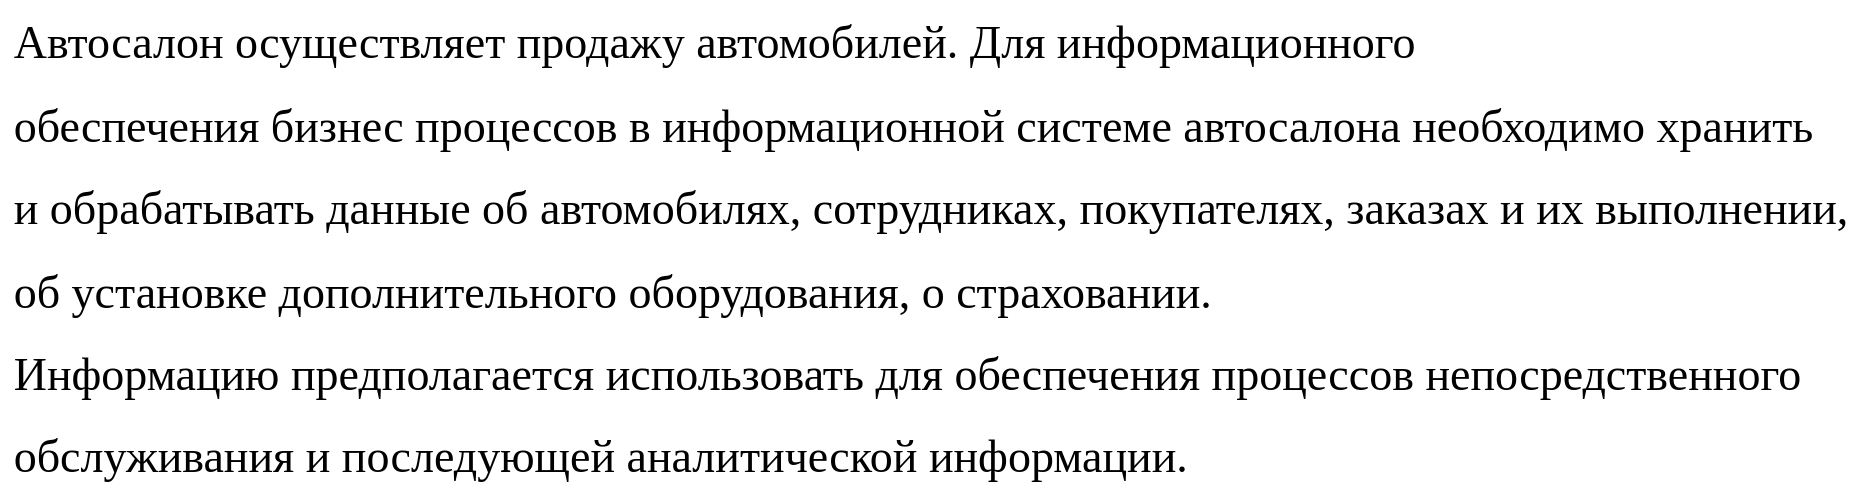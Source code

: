 <mxfile version="20.0.1" type="device" pages="7"><diagram id="I1YYEdWtYgt189s-IITR" name="Задача"><mxGraphModel dx="1483" dy="794" grid="1" gridSize="10" guides="1" tooltips="1" connect="1" arrows="1" fold="1" page="1" pageScale="1" pageWidth="827" pageHeight="1169" math="0" shadow="0"><root><mxCell id="0"/><mxCell id="1" parent="0"/><mxCell id="DlfcUhzIEhB5VIMdkeYC-1" value="&lt;h6 role=&quot;presentation&quot; style=&quot;line-height: 1.8; text-align: justify; margin-top: 0pt; margin-bottom: 0pt; font-size: 23px;&quot; dir=&quot;ltr&quot;&gt;&lt;font style=&quot;font-size: 23px;&quot;&gt;&lt;span style=&quot;font-family: &amp;quot;Times New Roman&amp;quot;; color: rgb(0, 0, 0); background-color: transparent; font-weight: 400; font-style: normal; font-variant: normal; text-decoration: none; vertical-align: baseline;&quot;&gt;Автосалон осуществляет продажу автомобилей. Для информационного &lt;br&gt;&lt;/span&gt;&lt;/font&gt;&lt;/h6&gt;&lt;h6 role=&quot;presentation&quot; style=&quot;line-height: 1.8; text-align: justify; margin-top: 0pt; margin-bottom: 0pt; font-size: 23px;&quot; dir=&quot;ltr&quot;&gt;&lt;font style=&quot;font-size: 23px;&quot;&gt;&lt;span style=&quot;font-family: &amp;quot;Times New Roman&amp;quot;; color: rgb(0, 0, 0); background-color: transparent; font-weight: 400; font-style: normal; font-variant: normal; text-decoration: none; vertical-align: baseline;&quot;&gt;обеспечения бизнес процессов в информационной системе автосалона необходимо хранить &lt;br&gt;&lt;/span&gt;&lt;/font&gt;&lt;/h6&gt;&lt;h6 role=&quot;presentation&quot; style=&quot;line-height: 1.8; text-align: justify; margin-top: 0pt; margin-bottom: 0pt; font-size: 23px;&quot; dir=&quot;ltr&quot;&gt;&lt;font style=&quot;font-size: 23px;&quot;&gt;&lt;span style=&quot;font-family: &amp;quot;Times New Roman&amp;quot;; color: rgb(0, 0, 0); background-color: transparent; font-weight: 400; font-style: normal; font-variant: normal; text-decoration: none; vertical-align: baseline;&quot;&gt;и обрабатывать данные об автомобилях, сотрудниках, покупателях, заказах и их выполнении, &lt;br&gt;&lt;/span&gt;&lt;/font&gt;&lt;/h6&gt;&lt;h6 role=&quot;presentation&quot; style=&quot;line-height: 1.8; text-align: justify; margin-top: 0pt; margin-bottom: 0pt; font-size: 23px;&quot; dir=&quot;ltr&quot;&gt;&lt;font style=&quot;font-size: 23px;&quot;&gt;&lt;span style=&quot;font-family: &amp;quot;Times New Roman&amp;quot;; color: rgb(0, 0, 0); background-color: transparent; font-weight: 400; font-style: normal; font-variant: normal; text-decoration: none; vertical-align: baseline;&quot;&gt;об установке дополнительного оборудования, о страховании. &lt;br&gt;&lt;/span&gt;&lt;/font&gt;&lt;/h6&gt;&lt;h6 role=&quot;presentation&quot; style=&quot;line-height: 1.8; text-align: justify; margin-top: 0pt; margin-bottom: 0pt; font-size: 23px;&quot; dir=&quot;ltr&quot;&gt;&lt;font style=&quot;font-size: 23px;&quot;&gt;&lt;span style=&quot;font-family: &amp;quot;Times New Roman&amp;quot;; color: rgb(0, 0, 0); background-color: transparent; font-weight: 400; font-style: normal; font-variant: normal; text-decoration: none; vertical-align: baseline;&quot;&gt;Информацию предполагается использовать для обеспечения процессов непосредственного &lt;br&gt;&lt;/span&gt;&lt;/font&gt;&lt;/h6&gt;&lt;h6 role=&quot;presentation&quot; style=&quot;line-height: 1.8; text-align: justify; margin-top: 0pt; margin-bottom: 0pt; font-size: 23px;&quot; dir=&quot;ltr&quot;&gt;&lt;font style=&quot;font-size: 23px;&quot;&gt;&lt;span style=&quot;font-family: &amp;quot;Times New Roman&amp;quot;; color: rgb(0, 0, 0); background-color: transparent; font-weight: 400; font-style: normal; font-variant: normal; text-decoration: none; vertical-align: baseline;&quot;&gt;обслуживания и последующей аналитической информации.&amp;nbsp;&lt;/span&gt;&lt;/font&gt;&lt;/h6&gt;" style="text;html=1;align=center;verticalAlign=middle;resizable=0;points=[];autosize=1;strokeColor=none;fillColor=none;" vertex="1" parent="1"><mxGeometry x="40" y="70" width="930" height="250" as="geometry"/></mxCell></root></mxGraphModel></diagram><diagram id="uDtnRgg26lxI4jjXv7VH" name="EPC"><mxGraphModel dx="1221" dy="654" grid="1" gridSize="10" guides="1" tooltips="1" connect="1" arrows="1" fold="1" page="1" pageScale="1" pageWidth="827" pageHeight="1169" math="0" shadow="0"><root><mxCell id="0"/><mxCell id="1" parent="0"/><mxCell id="pp-HhiBjhSWGepirrT9B-4" style="edgeStyle=orthogonalEdgeStyle;rounded=0;orthogonalLoop=1;jettySize=auto;html=1;" edge="1" parent="1" source="pp-HhiBjhSWGepirrT9B-1" target="pp-HhiBjhSWGepirrT9B-2"><mxGeometry relative="1" as="geometry"/></mxCell><mxCell id="pp-HhiBjhSWGepirrT9B-1" value="Обращение клиента" style="shape=hexagon;perimeter=hexagonPerimeter2;whiteSpace=wrap;html=1;fixedSize=1;fillColor=#e1d5e7;strokeColor=#9673a6;" vertex="1" parent="1"><mxGeometry x="360" y="70" width="120" height="80" as="geometry"/></mxCell><mxCell id="pp-HhiBjhSWGepirrT9B-8" style="edgeStyle=orthogonalEdgeStyle;rounded=0;orthogonalLoop=1;jettySize=auto;html=1;entryX=0.5;entryY=0;entryDx=0;entryDy=0;" edge="1" parent="1" source="pp-HhiBjhSWGepirrT9B-2" target="pp-HhiBjhSWGepirrT9B-9"><mxGeometry relative="1" as="geometry"><mxPoint x="420" y="330" as="targetPoint"/></mxGeometry></mxCell><mxCell id="pp-HhiBjhSWGepirrT9B-2" value="Формирование заказа на покупку автомобиля" style="rounded=1;whiteSpace=wrap;html=1;fillColor=#fff2cc;strokeColor=#d6b656;" vertex="1" parent="1"><mxGeometry x="360" y="180" width="120" height="60" as="geometry"/></mxCell><mxCell id="pp-HhiBjhSWGepirrT9B-3" value="Менеджер по продажам" style="ellipse;whiteSpace=wrap;html=1;" vertex="1" parent="1"><mxGeometry x="520" y="170" width="120" height="80" as="geometry"/></mxCell><mxCell id="pp-HhiBjhSWGepirrT9B-5" value="" style="endArrow=none;html=1;rounded=0;entryX=0;entryY=0;entryDx=0;entryDy=0;exitX=0;exitY=1;exitDx=0;exitDy=0;" edge="1" parent="1" source="pp-HhiBjhSWGepirrT9B-3" target="pp-HhiBjhSWGepirrT9B-3"><mxGeometry width="50" height="50" relative="1" as="geometry"><mxPoint x="500" y="330" as="sourcePoint"/><mxPoint x="550" y="280" as="targetPoint"/></mxGeometry></mxCell><mxCell id="pp-HhiBjhSWGepirrT9B-6" value="Договор о продаже" style="shape=document;whiteSpace=wrap;html=1;boundedLbl=1;" vertex="1" parent="1"><mxGeometry x="180" y="720" width="120" height="80" as="geometry"/></mxCell><mxCell id="pp-HhiBjhSWGepirrT9B-12" style="edgeStyle=orthogonalEdgeStyle;rounded=0;orthogonalLoop=1;jettySize=auto;html=1;" edge="1" parent="1" source="pp-HhiBjhSWGepirrT9B-9" target="pp-HhiBjhSWGepirrT9B-11"><mxGeometry relative="1" as="geometry"/></mxCell><mxCell id="pp-HhiBjhSWGepirrT9B-9" value="Сформирован заказ" style="shape=hexagon;perimeter=hexagonPerimeter2;whiteSpace=wrap;html=1;fixedSize=1;fillColor=#e1d5e7;strokeColor=#9673a6;" vertex="1" parent="1"><mxGeometry x="360" y="270" width="120" height="80" as="geometry"/></mxCell><mxCell id="pp-HhiBjhSWGepirrT9B-17" style="edgeStyle=orthogonalEdgeStyle;rounded=0;orthogonalLoop=1;jettySize=auto;html=1;entryX=0.5;entryY=0;entryDx=0;entryDy=0;" edge="1" parent="1" source="pp-HhiBjhSWGepirrT9B-11" target="pp-HhiBjhSWGepirrT9B-16"><mxGeometry relative="1" as="geometry"/></mxCell><mxCell id="pp-HhiBjhSWGepirrT9B-11" value="Оформление заказа" style="rounded=1;whiteSpace=wrap;html=1;fillColor=#fff2cc;strokeColor=#d6b656;" vertex="1" parent="1"><mxGeometry x="360" y="380" width="120" height="60" as="geometry"/></mxCell><mxCell id="pp-HhiBjhSWGepirrT9B-22" style="edgeStyle=orthogonalEdgeStyle;rounded=0;orthogonalLoop=1;jettySize=auto;html=1;" edge="1" parent="1" source="pp-HhiBjhSWGepirrT9B-13" target="pp-HhiBjhSWGepirrT9B-20"><mxGeometry relative="1" as="geometry"/></mxCell><mxCell id="pp-HhiBjhSWGepirrT9B-13" value="Заказ оформлен на нового клиента" style="shape=hexagon;perimeter=hexagonPerimeter2;whiteSpace=wrap;html=1;fixedSize=1;fillColor=#e1d5e7;strokeColor=#9673a6;" vertex="1" parent="1"><mxGeometry x="230" y="510" width="120" height="80" as="geometry"/></mxCell><mxCell id="pp-HhiBjhSWGepirrT9B-23" style="edgeStyle=orthogonalEdgeStyle;rounded=0;orthogonalLoop=1;jettySize=auto;html=1;" edge="1" parent="1" source="pp-HhiBjhSWGepirrT9B-14" target="pp-HhiBjhSWGepirrT9B-21"><mxGeometry relative="1" as="geometry"/></mxCell><mxCell id="pp-HhiBjhSWGepirrT9B-14" value="Заказ оформлен на имеющегося клиента" style="shape=hexagon;perimeter=hexagonPerimeter2;whiteSpace=wrap;html=1;fixedSize=1;fillColor=#e1d5e7;strokeColor=#9673a6;" vertex="1" parent="1"><mxGeometry x="490" y="510" width="120" height="80" as="geometry"/></mxCell><mxCell id="pp-HhiBjhSWGepirrT9B-18" style="edgeStyle=orthogonalEdgeStyle;rounded=0;orthogonalLoop=1;jettySize=auto;html=1;entryX=0.5;entryY=0;entryDx=0;entryDy=0;" edge="1" parent="1" source="pp-HhiBjhSWGepirrT9B-16" target="pp-HhiBjhSWGepirrT9B-13"><mxGeometry relative="1" as="geometry"/></mxCell><mxCell id="pp-HhiBjhSWGepirrT9B-19" style="edgeStyle=orthogonalEdgeStyle;rounded=0;orthogonalLoop=1;jettySize=auto;html=1;entryX=0.5;entryY=0;entryDx=0;entryDy=0;" edge="1" parent="1" source="pp-HhiBjhSWGepirrT9B-16" target="pp-HhiBjhSWGepirrT9B-14"><mxGeometry relative="1" as="geometry"/></mxCell><mxCell id="pp-HhiBjhSWGepirrT9B-16" value="XOR" style="ellipse;whiteSpace=wrap;html=1;aspect=fixed;" vertex="1" parent="1"><mxGeometry x="400" y="470" width="40" height="40" as="geometry"/></mxCell><mxCell id="pp-HhiBjhSWGepirrT9B-25" style="edgeStyle=orthogonalEdgeStyle;rounded=0;orthogonalLoop=1;jettySize=auto;html=1;entryX=0.5;entryY=0;entryDx=0;entryDy=0;" edge="1" parent="1" source="pp-HhiBjhSWGepirrT9B-20"><mxGeometry relative="1" as="geometry"><mxPoint x="410" y="730.0" as="targetPoint"/><Array as="points"><mxPoint x="290" y="700"/><mxPoint x="410" y="700"/></Array></mxGeometry></mxCell><mxCell id="pp-HhiBjhSWGepirrT9B-20" value="Создание новой записи о клиенте и оформление на ней заказа" style="rounded=1;whiteSpace=wrap;html=1;fillColor=#fff2cc;strokeColor=#d6b656;" vertex="1" parent="1"><mxGeometry x="230" y="610" width="120" height="60" as="geometry"/></mxCell><mxCell id="pp-HhiBjhSWGepirrT9B-26" style="edgeStyle=orthogonalEdgeStyle;rounded=0;orthogonalLoop=1;jettySize=auto;html=1;" edge="1" parent="1" source="pp-HhiBjhSWGepirrT9B-21" target="pp-HhiBjhSWGepirrT9B-28"><mxGeometry relative="1" as="geometry"><mxPoint x="410" y="730.0" as="targetPoint"/><Array as="points"><mxPoint x="520" y="700"/><mxPoint x="410" y="700"/></Array></mxGeometry></mxCell><mxCell id="pp-HhiBjhSWGepirrT9B-21" value="Оформление заказа на существующую запись о клиенте" style="rounded=1;whiteSpace=wrap;html=1;fillColor=#fff2cc;strokeColor=#d6b656;" vertex="1" parent="1"><mxGeometry x="490" y="610" width="120" height="60" as="geometry"/></mxCell><mxCell id="pp-HhiBjhSWGepirrT9B-29" style="edgeStyle=orthogonalEdgeStyle;rounded=0;orthogonalLoop=1;jettySize=auto;html=1;" edge="1" parent="1" source="pp-HhiBjhSWGepirrT9B-28" target="pp-HhiBjhSWGepirrT9B-6"><mxGeometry relative="1" as="geometry"/></mxCell><mxCell id="pp-HhiBjhSWGepirrT9B-31" style="edgeStyle=orthogonalEdgeStyle;rounded=0;orthogonalLoop=1;jettySize=auto;html=1;" edge="1" parent="1" source="pp-HhiBjhSWGepirrT9B-28" target="pp-HhiBjhSWGepirrT9B-30"><mxGeometry relative="1" as="geometry"/></mxCell><mxCell id="pp-HhiBjhSWGepirrT9B-28" value="Создание договора о продаже" style="rounded=1;whiteSpace=wrap;html=1;fillColor=#fff2cc;strokeColor=#d6b656;" vertex="1" parent="1"><mxGeometry x="350" y="730" width="120" height="60" as="geometry"/></mxCell><mxCell id="pp-HhiBjhSWGepirrT9B-33" style="edgeStyle=orthogonalEdgeStyle;rounded=0;orthogonalLoop=1;jettySize=auto;html=1;" edge="1" parent="1" source="pp-HhiBjhSWGepirrT9B-30" target="pp-HhiBjhSWGepirrT9B-32"><mxGeometry relative="1" as="geometry"/></mxCell><mxCell id="pp-HhiBjhSWGepirrT9B-30" value="Создан договор о продаже" style="shape=hexagon;perimeter=hexagonPerimeter2;whiteSpace=wrap;html=1;fixedSize=1;fillColor=#e1d5e7;strokeColor=#9673a6;" vertex="1" parent="1"><mxGeometry x="350" y="820" width="120" height="80" as="geometry"/></mxCell><mxCell id="pp-HhiBjhSWGepirrT9B-37" value="" style="edgeStyle=orthogonalEdgeStyle;rounded=0;orthogonalLoop=1;jettySize=auto;html=1;" edge="1" parent="1" source="pp-HhiBjhSWGepirrT9B-32"><mxGeometry relative="1" as="geometry"><mxPoint x="410" y="1050" as="targetPoint"/></mxGeometry></mxCell><mxCell id="pp-HhiBjhSWGepirrT9B-32" value="Продажа машины" style="rounded=1;whiteSpace=wrap;html=1;fillColor=#fff2cc;strokeColor=#d6b656;" vertex="1" parent="1"><mxGeometry x="350" y="930" width="120" height="60" as="geometry"/></mxCell><mxCell id="pp-HhiBjhSWGepirrT9B-35" value="Услуга оказана" style="shape=hexagon;perimeter=hexagonPerimeter2;whiteSpace=wrap;html=1;fixedSize=1;fillColor=#e1d5e7;strokeColor=#9673a6;" vertex="1" parent="1"><mxGeometry x="350" y="1270" width="120" height="80" as="geometry"/></mxCell><mxCell id="pp-HhiBjhSWGepirrT9B-38" value="" style="endArrow=none;html=1;rounded=0;exitX=1;exitY=0.5;exitDx=0;exitDy=0;entryX=0;entryY=0.5;entryDx=0;entryDy=0;" edge="1" parent="1" source="pp-HhiBjhSWGepirrT9B-2" target="pp-HhiBjhSWGepirrT9B-3"><mxGeometry width="50" height="50" relative="1" as="geometry"><mxPoint x="600" y="350" as="sourcePoint"/><mxPoint x="650" y="300" as="targetPoint"/></mxGeometry></mxCell><mxCell id="fSSvw5RMS-B3Z5NkhN-Z-2" style="edgeStyle=orthogonalEdgeStyle;rounded=0;orthogonalLoop=1;jettySize=auto;html=1;" edge="1" parent="1" source="fSSvw5RMS-B3Z5NkhN-Z-1"><mxGeometry relative="1" as="geometry"><mxPoint x="410" y="1170" as="targetPoint"/></mxGeometry></mxCell><mxCell id="fSSvw5RMS-B3Z5NkhN-Z-1" value="Оформление страховки" style="shape=hexagon;perimeter=hexagonPerimeter2;whiteSpace=wrap;html=1;fixedSize=1;fillColor=#e1d5e7;strokeColor=#9673a6;" vertex="1" parent="1"><mxGeometry x="350" y="1050" width="120" height="80" as="geometry"/></mxCell><mxCell id="fSSvw5RMS-B3Z5NkhN-Z-4" style="edgeStyle=orthogonalEdgeStyle;rounded=0;orthogonalLoop=1;jettySize=auto;html=1;" edge="1" parent="1" source="fSSvw5RMS-B3Z5NkhN-Z-3" target="pp-HhiBjhSWGepirrT9B-35"><mxGeometry relative="1" as="geometry"/></mxCell><mxCell id="fSSvw5RMS-B3Z5NkhN-Z-3" value="Страховка оформлена" style="rounded=1;whiteSpace=wrap;html=1;fillColor=#fff2cc;strokeColor=#d6b656;" vertex="1" parent="1"><mxGeometry x="350" y="1169" width="120" height="60" as="geometry"/></mxCell></root></mxGraphModel></diagram><diagram id="EoLCMCgQPQdqjOIPqHrf" name="IDEF0"><mxGraphModel dx="1038" dy="556" grid="1" gridSize="10" guides="1" tooltips="1" connect="1" arrows="1" fold="1" page="1" pageScale="1" pageWidth="827" pageHeight="1169" math="0" shadow="0"><root><mxCell id="0"/><mxCell id="1" parent="0"/><mxCell id="JCL1tWtBerDiAh84lvKz-1" value="Обработка заказов на покупку автомобиля" style="rounded=0;whiteSpace=wrap;html=1;" vertex="1" parent="1"><mxGeometry x="204" y="180" width="420" height="210" as="geometry"/></mxCell><mxCell id="JCL1tWtBerDiAh84lvKz-2" value="" style="endArrow=classic;html=1;rounded=0;entryX=0;entryY=0.25;entryDx=0;entryDy=0;" edge="1" parent="1"><mxGeometry width="50" height="50" relative="1" as="geometry"><mxPoint x="80" y="253.35" as="sourcePoint"/><mxPoint x="204" y="252.85" as="targetPoint"/></mxGeometry></mxCell><mxCell id="JCL1tWtBerDiAh84lvKz-4" value="Данные о клиенте" style="edgeLabel;html=1;align=center;verticalAlign=middle;resizable=0;points=[];" vertex="1" connectable="0" parent="JCL1tWtBerDiAh84lvKz-2"><mxGeometry x="0.387" relative="1" as="geometry"><mxPoint x="-26" y="-13" as="offset"/></mxGeometry></mxCell><mxCell id="JCL1tWtBerDiAh84lvKz-3" value="" style="endArrow=classic;html=1;rounded=0;entryX=0;entryY=0.25;entryDx=0;entryDy=0;" edge="1" parent="1"><mxGeometry width="50" height="50" relative="1" as="geometry"><mxPoint x="80" y="290" as="sourcePoint"/><mxPoint x="204" y="289.5" as="targetPoint"/></mxGeometry></mxCell><mxCell id="JCL1tWtBerDiAh84lvKz-5" value="Заявка на покупку" style="edgeLabel;html=1;align=center;verticalAlign=middle;resizable=0;points=[];" vertex="1" connectable="0" parent="1"><mxGeometry x="139.999" y="279.503" as="geometry"/></mxCell><mxCell id="JCL1tWtBerDiAh84lvKz-10" value="" style="endArrow=classic;html=1;rounded=0;" edge="1" parent="1"><mxGeometry width="50" height="50" relative="1" as="geometry"><mxPoint x="354" y="40" as="sourcePoint"/><mxPoint x="354" y="180" as="targetPoint"/></mxGeometry></mxCell><mxCell id="JCL1tWtBerDiAh84lvKz-11" value="Законодательные акты" style="text;html=1;align=center;verticalAlign=middle;resizable=0;points=[];autosize=1;strokeColor=none;fillColor=none;rotation=270;" vertex="1" parent="1"><mxGeometry x="260" y="70" width="140" height="20" as="geometry"/></mxCell><mxCell id="JCL1tWtBerDiAh84lvKz-12" value="" style="endArrow=classic;html=1;rounded=0;entryX=0.75;entryY=0;entryDx=0;entryDy=0;" edge="1" parent="1"><mxGeometry width="50" height="50" relative="1" as="geometry"><mxPoint x="459" y="40" as="sourcePoint"/><mxPoint x="459" y="180" as="targetPoint"/></mxGeometry></mxCell><mxCell id="JCL1tWtBerDiAh84lvKz-13" value="Условия покупки" style="edgeLabel;html=1;align=center;verticalAlign=middle;resizable=0;points=[];rotation=270;" vertex="1" connectable="0" parent="1"><mxGeometry x="439.999" y="70.003" as="geometry"/></mxCell><mxCell id="JCL1tWtBerDiAh84lvKz-14" value="" style="endArrow=classic;html=1;rounded=0;strokeColor=#36393D;" edge="1" parent="1"><mxGeometry width="50" height="50" relative="1" as="geometry"><mxPoint x="300" y="460" as="sourcePoint"/><mxPoint x="300" y="390" as="targetPoint"/></mxGeometry></mxCell><mxCell id="JCL1tWtBerDiAh84lvKz-15" value="Клиент" style="edgeLabel;html=1;align=center;verticalAlign=middle;resizable=0;points=[];rotation=270;" vertex="1" connectable="0" parent="JCL1tWtBerDiAh84lvKz-14"><mxGeometry x="-0.571" y="-4" relative="1" as="geometry"><mxPoint x="-14" y="-15" as="offset"/></mxGeometry></mxCell><mxCell id="JCL1tWtBerDiAh84lvKz-16" value="" style="endArrow=classic;html=1;rounded=0;strokeColor=#36393D;entryX=0.35;entryY=1;entryDx=0;entryDy=0;entryPerimeter=0;" edge="1" parent="1"><mxGeometry width="50" height="50" relative="1" as="geometry"><mxPoint x="360" y="470" as="sourcePoint"/><mxPoint x="360" y="390" as="targetPoint"/></mxGeometry></mxCell><mxCell id="JCL1tWtBerDiAh84lvKz-17" value="Менеджер по продажам" style="edgeLabel;html=1;align=center;verticalAlign=middle;resizable=0;points=[];rotation=270;" vertex="1" connectable="0" parent="JCL1tWtBerDiAh84lvKz-16"><mxGeometry x="-0.571" y="-4" relative="1" as="geometry"><mxPoint x="-24" y="27" as="offset"/></mxGeometry></mxCell><mxCell id="JCL1tWtBerDiAh84lvKz-18" value="" style="endArrow=classic;html=1;rounded=0;strokeColor=#36393D;entryX=0.35;entryY=1;entryDx=0;entryDy=0;entryPerimeter=0;" edge="1" parent="1"><mxGeometry width="50" height="50" relative="1" as="geometry"><mxPoint x="430" y="470" as="sourcePoint"/><mxPoint x="430" y="390" as="targetPoint"/></mxGeometry></mxCell><mxCell id="JCL1tWtBerDiAh84lvKz-19" value="Финансовый и бухгалтерский отделы" style="edgeLabel;html=1;align=center;verticalAlign=middle;resizable=0;points=[];rotation=270;" vertex="1" connectable="0" parent="JCL1tWtBerDiAh84lvKz-18"><mxGeometry x="-0.571" y="-4" relative="1" as="geometry"><mxPoint x="-20" y="57" as="offset"/></mxGeometry></mxCell><mxCell id="JCL1tWtBerDiAh84lvKz-20" value="" style="endArrow=classic;html=1;rounded=0;strokeColor=#36393D;entryX=0.35;entryY=1;entryDx=0;entryDy=0;entryPerimeter=0;" edge="1" parent="1"><mxGeometry width="50" height="50" relative="1" as="geometry"><mxPoint x="490.5" y="470" as="sourcePoint"/><mxPoint x="490.5" y="390" as="targetPoint"/></mxGeometry></mxCell><mxCell id="JCL1tWtBerDiAh84lvKz-21" value="&lt;div&gt;Специализированное ПО&lt;/div&gt;" style="edgeLabel;html=1;align=center;verticalAlign=middle;resizable=0;points=[];rotation=270;" vertex="1" connectable="0" parent="JCL1tWtBerDiAh84lvKz-20"><mxGeometry x="-0.571" y="-4" relative="1" as="geometry"><mxPoint x="-24" y="27" as="offset"/></mxGeometry></mxCell><mxCell id="JCL1tWtBerDiAh84lvKz-22" value="" style="endArrow=classic;html=1;rounded=0;entryX=0;entryY=0.25;entryDx=0;entryDy=0;" edge="1" parent="1"><mxGeometry width="50" height="50" relative="1" as="geometry"><mxPoint x="624" y="263.35" as="sourcePoint"/><mxPoint x="748" y="262.85" as="targetPoint"/></mxGeometry></mxCell><mxCell id="JCL1tWtBerDiAh84lvKz-23" value="Данные о покупке" style="edgeLabel;html=1;align=center;verticalAlign=middle;resizable=0;points=[];" vertex="1" connectable="0" parent="JCL1tWtBerDiAh84lvKz-22"><mxGeometry x="0.387" relative="1" as="geometry"><mxPoint x="-26" y="-13" as="offset"/></mxGeometry></mxCell><mxCell id="JCL1tWtBerDiAh84lvKz-24" value="" style="endArrow=classic;html=1;rounded=0;entryX=0;entryY=0.25;entryDx=0;entryDy=0;" edge="1" parent="1"><mxGeometry width="50" height="50" relative="1" as="geometry"><mxPoint x="624" y="307.85" as="sourcePoint"/><mxPoint x="748" y="307.35" as="targetPoint"/></mxGeometry></mxCell><mxCell id="JCL1tWtBerDiAh84lvKz-25" value="Договор продажи" style="edgeLabel;html=1;align=center;verticalAlign=middle;resizable=0;points=[];" vertex="1" connectable="0" parent="JCL1tWtBerDiAh84lvKz-24"><mxGeometry x="0.387" relative="1" as="geometry"><mxPoint x="-26" y="-13" as="offset"/></mxGeometry></mxCell><mxCell id="JCL1tWtBerDiAh84lvKz-26" value="" style="endArrow=classic;html=1;rounded=0;entryX=0;entryY=0.25;entryDx=0;entryDy=0;" edge="1" parent="1"><mxGeometry width="50" height="50" relative="1" as="geometry"><mxPoint x="80" y="330.5" as="sourcePoint"/><mxPoint x="204" y="330" as="targetPoint"/></mxGeometry></mxCell><mxCell id="JCL1tWtBerDiAh84lvKz-27" value="Платёжные реквизиты" style="edgeLabel;html=1;align=center;verticalAlign=middle;resizable=0;points=[];" vertex="1" connectable="0" parent="1"><mxGeometry x="139.999" y="320.003" as="geometry"/></mxCell><mxCell id="JCL1tWtBerDiAh84lvKz-28" value="" style="endArrow=classic;html=1;rounded=0;entryX=0;entryY=0.25;entryDx=0;entryDy=0;" edge="1" parent="1"><mxGeometry width="50" height="50" relative="1" as="geometry"><mxPoint x="80" y="370.5" as="sourcePoint"/><mxPoint x="204" y="370" as="targetPoint"/></mxGeometry></mxCell><mxCell id="JCL1tWtBerDiAh84lvKz-29" value="Денежные средства" style="edgeLabel;html=1;align=center;verticalAlign=middle;resizable=0;points=[];" vertex="1" connectable="0" parent="1"><mxGeometry x="139.999" y="360.003" as="geometry"/></mxCell></root></mxGraphModel></diagram><diagram id="D8pV8WjhDYx_mkR0mSwN" name="IDEF3"><mxGraphModel dx="2310" dy="1963" grid="1" gridSize="10" guides="1" tooltips="1" connect="1" arrows="1" fold="1" page="1" pageScale="1" pageWidth="827" pageHeight="1169" math="0" shadow="0"><root><mxCell id="0"/><mxCell id="1" parent="0"/><mxCell id="juiRcRyyMOGWqNXIzgrk-1" style="edgeStyle=orthogonalEdgeStyle;rounded=0;orthogonalLoop=1;jettySize=auto;html=1;entryX=0;entryY=0.5;entryDx=0;entryDy=0;strokeColor=#36393D;" edge="1" parent="1" source="juiRcRyyMOGWqNXIzgrk-3" target="juiRcRyyMOGWqNXIzgrk-5"><mxGeometry relative="1" as="geometry"><Array as="points"><mxPoint x="270" y="145"/><mxPoint x="270" y="220"/></Array></mxGeometry></mxCell><mxCell id="juiRcRyyMOGWqNXIzgrk-2" value="Информация о заявке" style="edgeLabel;html=1;align=center;verticalAlign=middle;resizable=0;points=[];" vertex="1" connectable="0" parent="juiRcRyyMOGWqNXIzgrk-1"><mxGeometry x="-0.257" y="1" relative="1" as="geometry"><mxPoint x="49" y="-4" as="offset"/></mxGeometry></mxCell><mxCell id="juiRcRyyMOGWqNXIzgrk-3" value="Оформление заявки" style="rounded=0;whiteSpace=wrap;html=1;" vertex="1" parent="1"><mxGeometry x="130" y="100" width="120" height="90" as="geometry"/></mxCell><mxCell id="juiRcRyyMOGWqNXIzgrk-4" style="edgeStyle=orthogonalEdgeStyle;rounded=0;orthogonalLoop=1;jettySize=auto;html=1;entryX=0;entryY=0.5;entryDx=0;entryDy=0;strokeColor=#36393D;" edge="1" parent="1" source="juiRcRyyMOGWqNXIzgrk-5" target="juiRcRyyMOGWqNXIzgrk-6"><mxGeometry relative="1" as="geometry"/></mxCell><mxCell id="juiRcRyyMOGWqNXIzgrk-5" value="Оформление заказа" style="rounded=0;whiteSpace=wrap;html=1;" vertex="1" parent="1"><mxGeometry x="280" y="180" width="120" height="80" as="geometry"/></mxCell><mxCell id="juiRcRyyMOGWqNXIzgrk-42" style="edgeStyle=orthogonalEdgeStyle;rounded=0;orthogonalLoop=1;jettySize=auto;html=1;entryX=0;entryY=0.5;entryDx=0;entryDy=0;" edge="1" parent="1" source="juiRcRyyMOGWqNXIzgrk-6" target="juiRcRyyMOGWqNXIzgrk-41"><mxGeometry relative="1" as="geometry"/></mxCell><mxCell id="juiRcRyyMOGWqNXIzgrk-6" value="Продажа автомобиля" style="rounded=0;whiteSpace=wrap;html=1;" vertex="1" parent="1"><mxGeometry x="440" y="250" width="120" height="80" as="geometry"/></mxCell><mxCell id="juiRcRyyMOGWqNXIzgrk-13" value="&lt;div&gt;Информация &lt;br&gt;&lt;/div&gt;&lt;div&gt;о заказе&lt;/div&gt;" style="edgeLabel;html=1;align=center;verticalAlign=middle;resizable=0;points=[];" vertex="1" connectable="0" parent="1"><mxGeometry x="400" y="290" as="geometry"><mxPoint x="-7" y="-1" as="offset"/></mxGeometry></mxCell><mxCell id="juiRcRyyMOGWqNXIzgrk-14" value="" style="endArrow=classic;html=1;rounded=0;strokeColor=#36393D;exitX=0.998;exitY=0.688;exitDx=0;exitDy=0;exitPerimeter=0;" edge="1" parent="1"><mxGeometry width="50" height="50" relative="1" as="geometry"><mxPoint x="750" y="340.46" as="sourcePoint"/><mxPoint x="896.72" y="339.74" as="targetPoint"/></mxGeometry></mxCell><mxCell id="juiRcRyyMOGWqNXIzgrk-15" value="Данные о продаже" style="edgeLabel;html=1;align=center;verticalAlign=middle;resizable=0;points=[];" vertex="1" connectable="0" parent="juiRcRyyMOGWqNXIzgrk-14"><mxGeometry x="0.27" y="3" relative="1" as="geometry"><mxPoint x="-11" y="-7" as="offset"/></mxGeometry></mxCell><mxCell id="juiRcRyyMOGWqNXIzgrk-18" value="" style="endArrow=classic;html=1;rounded=0;strokeColor=#36393D;exitX=0.998;exitY=0.688;exitDx=0;exitDy=0;exitPerimeter=0;" edge="1" parent="1"><mxGeometry width="50" height="50" relative="1" as="geometry"><mxPoint x="750" y="400.46" as="sourcePoint"/><mxPoint x="896" y="399.74" as="targetPoint"/></mxGeometry></mxCell><mxCell id="juiRcRyyMOGWqNXIzgrk-19" value="Договор продажи" style="edgeLabel;html=1;align=center;verticalAlign=middle;resizable=0;points=[];" vertex="1" connectable="0" parent="juiRcRyyMOGWqNXIzgrk-18"><mxGeometry x="0.27" y="3" relative="1" as="geometry"><mxPoint x="-11" y="-7" as="offset"/></mxGeometry></mxCell><mxCell id="juiRcRyyMOGWqNXIzgrk-20" value="" style="endArrow=classic;html=1;rounded=0;strokeColor=#36393D;entryX=0.5;entryY=0;entryDx=0;entryDy=0;" edge="1" parent="1" target="juiRcRyyMOGWqNXIzgrk-3"><mxGeometry width="50" height="50" relative="1" as="geometry"><mxPoint x="189.5" y="-70" as="sourcePoint"/><mxPoint x="189.5" y="30" as="targetPoint"/></mxGeometry></mxCell><mxCell id="juiRcRyyMOGWqNXIzgrk-21" value="Законодательные акты" style="text;html=1;align=center;verticalAlign=middle;resizable=0;points=[];autosize=1;strokeColor=none;fillColor=none;rotation=270;" vertex="1" parent="1"><mxGeometry x="100" y="-70" width="140" height="20" as="geometry"/></mxCell><mxCell id="juiRcRyyMOGWqNXIzgrk-22" value="" style="endArrow=classic;html=1;rounded=0;strokeColor=#36393D;" edge="1" parent="1"><mxGeometry width="50" height="50" relative="1" as="geometry"><mxPoint x="390" y="30" as="sourcePoint"/><mxPoint x="390" y="180" as="targetPoint"/></mxGeometry></mxCell><mxCell id="juiRcRyyMOGWqNXIzgrk-23" value="Условия покупки" style="text;html=1;align=center;verticalAlign=middle;resizable=0;points=[];autosize=1;strokeColor=none;fillColor=none;rotation=270;" vertex="1" parent="1"><mxGeometry x="315" y="60" width="110" height="20" as="geometry"/></mxCell><mxCell id="juiRcRyyMOGWqNXIzgrk-26" value="" style="endArrow=classic;html=1;rounded=0;strokeColor=#36393D;entryX=0.5;entryY=0;entryDx=0;entryDy=0;" edge="1" parent="1" target="juiRcRyyMOGWqNXIzgrk-5"><mxGeometry width="50" height="50" relative="1" as="geometry"><mxPoint x="190" y="-30" as="sourcePoint"/><mxPoint x="330" y="-30" as="targetPoint"/><Array as="points"><mxPoint x="340" y="-30"/></Array></mxGeometry></mxCell><mxCell id="juiRcRyyMOGWqNXIzgrk-27" value="" style="endArrow=classic;html=1;rounded=0;strokeColor=#36393D;entryX=0.5;entryY=0;entryDx=0;entryDy=0;" edge="1" parent="1" target="juiRcRyyMOGWqNXIzgrk-6"><mxGeometry width="50" height="50" relative="1" as="geometry"><mxPoint x="190" y="-30" as="sourcePoint"/><mxPoint x="410" y="-80" as="targetPoint"/><Array as="points"><mxPoint x="500" y="-30"/></Array></mxGeometry></mxCell><mxCell id="juiRcRyyMOGWqNXIzgrk-30" value="" style="endArrow=classic;html=1;rounded=0;strokeColor=#36393D;" edge="1" parent="1"><mxGeometry width="50" height="50" relative="1" as="geometry"><mxPoint x="174" y="440" as="sourcePoint"/><mxPoint x="174.41" y="190" as="targetPoint"/></mxGeometry></mxCell><mxCell id="juiRcRyyMOGWqNXIzgrk-31" value="Клиент" style="edgeLabel;html=1;align=center;verticalAlign=middle;resizable=0;points=[];rotation=270;" vertex="1" connectable="0" parent="juiRcRyyMOGWqNXIzgrk-30"><mxGeometry x="-0.571" y="-4" relative="1" as="geometry"><mxPoint x="-14" y="-15" as="offset"/></mxGeometry></mxCell><mxCell id="juiRcRyyMOGWqNXIzgrk-32" value="" style="endArrow=classic;html=1;rounded=0;strokeColor=#36393D;entryX=0.35;entryY=1;entryDx=0;entryDy=0;entryPerimeter=0;" edge="1" parent="1"><mxGeometry width="50" height="50" relative="1" as="geometry"><mxPoint x="230" y="500" as="sourcePoint"/><mxPoint x="230.0" y="190" as="targetPoint"/></mxGeometry></mxCell><mxCell id="juiRcRyyMOGWqNXIzgrk-33" value="Менеджер по продажам" style="edgeLabel;html=1;align=center;verticalAlign=middle;resizable=0;points=[];rotation=270;" vertex="1" connectable="0" parent="juiRcRyyMOGWqNXIzgrk-32"><mxGeometry x="-0.571" y="-4" relative="1" as="geometry"><mxPoint x="-24" y="47" as="offset"/></mxGeometry></mxCell><mxCell id="juiRcRyyMOGWqNXIzgrk-36" value="" style="endArrow=classic;html=1;rounded=0;strokeColor=#36393D;entryX=0.35;entryY=1;entryDx=0;entryDy=0;entryPerimeter=0;" edge="1" parent="1"><mxGeometry width="50" height="50" relative="1" as="geometry"><mxPoint x="290" y="540" as="sourcePoint"/><mxPoint x="290" y="260" as="targetPoint"/></mxGeometry></mxCell><mxCell id="juiRcRyyMOGWqNXIzgrk-37" value="Специализированное ПО" style="edgeLabel;html=1;align=center;verticalAlign=middle;resizable=0;points=[];rotation=270;" vertex="1" connectable="0" parent="juiRcRyyMOGWqNXIzgrk-36"><mxGeometry x="-0.571" y="-4" relative="1" as="geometry"><mxPoint x="-24" y="70" as="offset"/></mxGeometry></mxCell><mxCell id="juiRcRyyMOGWqNXIzgrk-38" value="" style="endArrow=classic;html=1;rounded=0;strokeColor=#36393D;entryX=0.25;entryY=1;entryDx=0;entryDy=0;" edge="1" parent="1" target="juiRcRyyMOGWqNXIzgrk-5"><mxGeometry width="50" height="50" relative="1" as="geometry"><mxPoint x="170" y="380" as="sourcePoint"/><mxPoint x="500" y="210" as="targetPoint"/><Array as="points"><mxPoint x="310" y="380"/></Array></mxGeometry></mxCell><mxCell id="juiRcRyyMOGWqNXIzgrk-39" value="" style="endArrow=classic;html=1;rounded=0;strokeColor=#36393D;entryX=0.5;entryY=1;entryDx=0;entryDy=0;" edge="1" parent="1" target="juiRcRyyMOGWqNXIzgrk-5"><mxGeometry width="50" height="50" relative="1" as="geometry"><mxPoint x="230" y="460" as="sourcePoint"/><mxPoint x="500" y="310" as="targetPoint"/><Array as="points"><mxPoint x="340" y="460"/></Array></mxGeometry></mxCell><mxCell id="juiRcRyyMOGWqNXIzgrk-40" value="" style="endArrow=classic;html=1;rounded=0;strokeColor=#36393D;entryX=0.5;entryY=1;entryDx=0;entryDy=0;" edge="1" parent="1" target="juiRcRyyMOGWqNXIzgrk-6"><mxGeometry width="50" height="50" relative="1" as="geometry"><mxPoint x="230" y="460" as="sourcePoint"/><mxPoint x="500" y="310" as="targetPoint"/><Array as="points"><mxPoint x="500" y="460"/></Array></mxGeometry></mxCell><mxCell id="juiRcRyyMOGWqNXIzgrk-41" value="Деятельность финансового и бухгалтерского отделов" style="rounded=0;whiteSpace=wrap;html=1;" vertex="1" parent="1"><mxGeometry x="630" y="330" width="120" height="80" as="geometry"/></mxCell><mxCell id="juiRcRyyMOGWqNXIzgrk-43" value="Информация о продаже" style="edgeLabel;html=1;align=center;verticalAlign=middle;resizable=0;points=[];" vertex="1" connectable="0" parent="1"><mxGeometry x="640" y="310" as="geometry"/></mxCell><mxCell id="cAYu--DcR61Jgmk_dqrW-1" value="" style="endArrow=classic;html=1;rounded=0;entryX=0;entryY=0.25;entryDx=0;entryDy=0;" edge="1" parent="1"><mxGeometry width="50" height="50" relative="1" as="geometry"><mxPoint x="6" y="104.75" as="sourcePoint"/><mxPoint x="130" y="104.25" as="targetPoint"/></mxGeometry></mxCell><mxCell id="cAYu--DcR61Jgmk_dqrW-2" value="Заявка на покупку" style="edgeLabel;html=1;align=center;verticalAlign=middle;resizable=0;points=[];" vertex="1" connectable="0" parent="1"><mxGeometry x="65.999" y="94.253" as="geometry"/></mxCell><mxCell id="cAYu--DcR61Jgmk_dqrW-3" value="" style="endArrow=classic;html=1;rounded=0;entryX=0;entryY=0.25;entryDx=0;entryDy=0;" edge="1" parent="1"><mxGeometry width="50" height="50" relative="1" as="geometry"><mxPoint x="6" y="130.5" as="sourcePoint"/><mxPoint x="130" y="130" as="targetPoint"/></mxGeometry></mxCell><mxCell id="cAYu--DcR61Jgmk_dqrW-4" value="Платёжные реквизиты" style="edgeLabel;html=1;align=center;verticalAlign=middle;resizable=0;points=[];" vertex="1" connectable="0" parent="1"><mxGeometry x="65.999" y="120.003" as="geometry"/></mxCell><mxCell id="cAYu--DcR61Jgmk_dqrW-5" value="" style="endArrow=classic;html=1;rounded=0;entryX=0;entryY=0.25;entryDx=0;entryDy=0;" edge="1" parent="1"><mxGeometry width="50" height="50" relative="1" as="geometry"><mxPoint x="6" y="160.5" as="sourcePoint"/><mxPoint x="130" y="160" as="targetPoint"/></mxGeometry></mxCell><mxCell id="cAYu--DcR61Jgmk_dqrW-6" value="Денежные средства" style="edgeLabel;html=1;align=center;verticalAlign=middle;resizable=0;points=[];" vertex="1" connectable="0" parent="1"><mxGeometry x="65.999" y="150.003" as="geometry"/></mxCell><mxCell id="32DWu9MVUsau6gNIb52h-1" value="" style="endArrow=classic;html=1;rounded=0;entryX=0;entryY=0.25;entryDx=0;entryDy=0;" edge="1" parent="1"><mxGeometry width="50" height="50" relative="1" as="geometry"><mxPoint x="6" y="189.5" as="sourcePoint"/><mxPoint x="130" y="189.0" as="targetPoint"/></mxGeometry></mxCell><mxCell id="32DWu9MVUsau6gNIb52h-2" value="Данные о клиенте" style="edgeLabel;html=1;align=center;verticalAlign=middle;resizable=0;points=[];" vertex="1" connectable="0" parent="32DWu9MVUsau6gNIb52h-1"><mxGeometry x="0.387" relative="1" as="geometry"><mxPoint x="-26" y="-13" as="offset"/></mxGeometry></mxCell><mxCell id="32DWu9MVUsau6gNIb52h-3" value="" style="endArrow=classic;html=1;rounded=0;entryX=0.5;entryY=0;entryDx=0;entryDy=0;" edge="1" parent="1" target="juiRcRyyMOGWqNXIzgrk-41"><mxGeometry width="50" height="50" relative="1" as="geometry"><mxPoint x="190" y="-30" as="sourcePoint"/><mxPoint x="680" y="-30" as="targetPoint"/><Array as="points"><mxPoint x="690" y="-30"/></Array></mxGeometry></mxCell><mxCell id="32DWu9MVUsau6gNIb52h-4" value="" style="endArrow=classic;html=1;rounded=0;entryX=0.192;entryY=1.013;entryDx=0;entryDy=0;entryPerimeter=0;" edge="1" parent="1" target="juiRcRyyMOGWqNXIzgrk-6"><mxGeometry width="50" height="50" relative="1" as="geometry"><mxPoint x="180" y="380" as="sourcePoint"/><mxPoint x="60" y="370" as="targetPoint"/><Array as="points"><mxPoint x="463" y="380"/></Array></mxGeometry></mxCell><mxCell id="PQLNx5QMTfE6kmp_dWuu-1" value="" style="endArrow=classic;html=1;rounded=0;strokeColor=#36393D;entryX=0.35;entryY=1;entryDx=0;entryDy=0;entryPerimeter=0;" edge="1" parent="1"><mxGeometry width="50" height="50" relative="1" as="geometry"><mxPoint x="689.5" y="490" as="sourcePoint"/><mxPoint x="689.5" y="410" as="targetPoint"/></mxGeometry></mxCell><mxCell id="PQLNx5QMTfE6kmp_dWuu-2" value="Финансовый и бухгалтерский отделы" style="edgeLabel;html=1;align=center;verticalAlign=middle;resizable=0;points=[];rotation=270;" vertex="1" connectable="0" parent="PQLNx5QMTfE6kmp_dWuu-1"><mxGeometry x="-0.571" y="-4" relative="1" as="geometry"><mxPoint x="-20" y="57" as="offset"/></mxGeometry></mxCell></root></mxGraphModel></diagram><diagram id="KIcCYHReykZclZh9q_Gf" name="DFD"><mxGraphModel dx="1221" dy="654" grid="1" gridSize="10" guides="1" tooltips="1" connect="1" arrows="1" fold="1" page="1" pageScale="1" pageWidth="827" pageHeight="1169" math="0" shadow="0"><root><mxCell id="0"/><mxCell id="1" parent="0"/><mxCell id="PTddKsyRfgLL5FdPwKmN-1" style="edgeStyle=orthogonalEdgeStyle;rounded=0;orthogonalLoop=1;jettySize=auto;html=1;strokeColor=#36393D;entryX=0;entryY=0.5;entryDx=0;entryDy=0;" edge="1" parent="1" target="PTddKsyRfgLL5FdPwKmN-3"><mxGeometry relative="1" as="geometry"><mxPoint x="140" y="200" as="sourcePoint"/><mxPoint x="250" y="200" as="targetPoint"/></mxGeometry></mxCell><mxCell id="PTddKsyRfgLL5FdPwKmN-2" style="edgeStyle=orthogonalEdgeStyle;rounded=0;orthogonalLoop=1;jettySize=auto;html=1;strokeColor=#36393D;" edge="1" parent="1" source="PTddKsyRfgLL5FdPwKmN-3" target="PTddKsyRfgLL5FdPwKmN-9"><mxGeometry relative="1" as="geometry"/></mxCell><mxCell id="PTddKsyRfgLL5FdPwKmN-3" value="&lt;div&gt;1.0&lt;/div&gt;&lt;div&gt;Выбор условий депозита&lt;br&gt;&lt;/div&gt;" style="ellipse;whiteSpace=wrap;html=1;aspect=fixed;" vertex="1" parent="1"><mxGeometry x="265" y="160" width="80" height="80" as="geometry"/></mxCell><mxCell id="PTddKsyRfgLL5FdPwKmN-4" style="edgeStyle=orthogonalEdgeStyle;rounded=0;orthogonalLoop=1;jettySize=auto;html=1;entryX=0.5;entryY=1;entryDx=0;entryDy=0;strokeColor=#36393D;" edge="1" parent="1" source="PTddKsyRfgLL5FdPwKmN-5" target="PTddKsyRfgLL5FdPwKmN-3"><mxGeometry relative="1" as="geometry"/></mxCell><mxCell id="PTddKsyRfgLL5FdPwKmN-5" value="Таблица автомобилей и комплетующих" style="shape=delay;whiteSpace=wrap;html=1;direction=west;" vertex="1" parent="1"><mxGeometry x="260" y="280" width="90" height="50" as="geometry"/></mxCell><mxCell id="PTddKsyRfgLL5FdPwKmN-6" value="&lt;div&gt;Заявка&lt;br&gt;&lt;/div&gt;" style="text;html=1;align=center;verticalAlign=middle;resizable=0;points=[];autosize=1;strokeColor=none;fillColor=none;" vertex="1" parent="1"><mxGeometry x="180" y="170" width="50" height="20" as="geometry"/></mxCell><mxCell id="PTddKsyRfgLL5FdPwKmN-7" style="edgeStyle=orthogonalEdgeStyle;rounded=0;orthogonalLoop=1;jettySize=auto;html=1;entryX=0.5;entryY=1;entryDx=0;entryDy=0;strokeColor=#36393D;" edge="1" parent="1" source="PTddKsyRfgLL5FdPwKmN-9" target="PTddKsyRfgLL5FdPwKmN-10"><mxGeometry relative="1" as="geometry"/></mxCell><mxCell id="PTddKsyRfgLL5FdPwKmN-9" value="&lt;div&gt;2.0&lt;/div&gt;&lt;div&gt;Внесение данных продажи&lt;br&gt;&lt;/div&gt;" style="ellipse;whiteSpace=wrap;html=1;aspect=fixed;" vertex="1" parent="1"><mxGeometry x="505" y="160" width="80" height="80" as="geometry"/></mxCell><mxCell id="PTddKsyRfgLL5FdPwKmN-10" value="Таблица данных продаж" style="shape=delay;whiteSpace=wrap;html=1;direction=west;" vertex="1" parent="1"><mxGeometry x="500" y="280" width="90" height="50" as="geometry"/></mxCell><mxCell id="PTddKsyRfgLL5FdPwKmN-11" style="edgeStyle=orthogonalEdgeStyle;rounded=0;orthogonalLoop=1;jettySize=auto;html=1;strokeColor=#36393D;exitX=1;exitY=0.5;exitDx=0;exitDy=0;" edge="1" parent="1" source="PTddKsyRfgLL5FdPwKmN-9" target="PTddKsyRfgLL5FdPwKmN-17"><mxGeometry relative="1" as="geometry"><mxPoint x="755" y="200" as="sourcePoint"/></mxGeometry></mxCell><mxCell id="PTddKsyRfgLL5FdPwKmN-15" value="Клиент" style="rounded=0;whiteSpace=wrap;html=1;" vertex="1" parent="1"><mxGeometry x="20" y="170" width="120" height="60" as="geometry"/></mxCell><mxCell id="PTddKsyRfgLL5FdPwKmN-16" style="edgeStyle=orthogonalEdgeStyle;rounded=0;orthogonalLoop=1;jettySize=auto;html=1;strokeColor=#36393D;" edge="1" parent="1" source="PTddKsyRfgLL5FdPwKmN-17" target="PTddKsyRfgLL5FdPwKmN-19"><mxGeometry relative="1" as="geometry"/></mxCell><mxCell id="PTddKsyRfgLL5FdPwKmN-17" value="&lt;div&gt;3.0 &lt;br&gt;&lt;/div&gt;&lt;div&gt;продажа автомобиля&lt;/div&gt;" style="ellipse;whiteSpace=wrap;html=1;aspect=fixed;" vertex="1" parent="1"><mxGeometry x="690" y="160" width="80" height="80" as="geometry"/></mxCell><mxCell id="PTddKsyRfgLL5FdPwKmN-18" style="edgeStyle=orthogonalEdgeStyle;rounded=0;orthogonalLoop=1;jettySize=auto;html=1;strokeColor=#36393D;entryX=0;entryY=0.5;entryDx=0;entryDy=0;" edge="1" parent="1" source="PTddKsyRfgLL5FdPwKmN-19" target="PTddKsyRfgLL5FdPwKmN-20"><mxGeometry relative="1" as="geometry"><mxPoint x="945" y="305" as="targetPoint"/></mxGeometry></mxCell><mxCell id="PTddKsyRfgLL5FdPwKmN-19" value="Таблица данных продаж" style="shape=delay;whiteSpace=wrap;html=1;direction=west;" vertex="1" parent="1"><mxGeometry x="790" y="280" width="90" height="50" as="geometry"/></mxCell><mxCell id="PTddKsyRfgLL5FdPwKmN-20" value="&lt;div&gt;5.0&lt;/div&gt;&lt;div&gt;Деятельность Финансового и бухгалтерского отделов&lt;br&gt;&lt;/div&gt;" style="ellipse;whiteSpace=wrap;html=1;aspect=fixed;" vertex="1" parent="1"><mxGeometry x="990" y="265" width="80" height="80" as="geometry"/></mxCell><mxCell id="PTddKsyRfgLL5FdPwKmN-21" style="edgeStyle=orthogonalEdgeStyle;rounded=0;orthogonalLoop=1;jettySize=auto;html=1;strokeColor=#36393D;" edge="1" parent="1" source="PTddKsyRfgLL5FdPwKmN-22" target="PTddKsyRfgLL5FdPwKmN-3"><mxGeometry relative="1" as="geometry"/></mxCell><mxCell id="PTddKsyRfgLL5FdPwKmN-22" value="Менеджер по продажам" style="rounded=0;whiteSpace=wrap;html=1;" vertex="1" parent="1"><mxGeometry x="245" y="70" width="120" height="60" as="geometry"/></mxCell><mxCell id="PTddKsyRfgLL5FdPwKmN-23" value="&lt;div&gt;Данные &lt;br&gt;&lt;/div&gt;&lt;div&gt;об условиях продажи&lt;/div&gt;" style="text;html=1;align=center;verticalAlign=middle;resizable=0;points=[];autosize=1;strokeColor=none;fillColor=none;" vertex="1" parent="1"><mxGeometry x="360" y="160" width="130" height="30" as="geometry"/></mxCell><mxCell id="PTddKsyRfgLL5FdPwKmN-24" value="&lt;div&gt;Данные &lt;br&gt;&lt;/div&gt;&lt;div&gt;о продаже&lt;/div&gt;" style="text;html=1;align=center;verticalAlign=middle;resizable=0;points=[];autosize=1;strokeColor=none;fillColor=none;" vertex="1" parent="1"><mxGeometry x="595" y="160" width="70" height="30" as="geometry"/></mxCell><mxCell id="PTddKsyRfgLL5FdPwKmN-26" value="&lt;div&gt;Отчёт &lt;br&gt;&lt;/div&gt;&lt;div&gt;об операции&lt;/div&gt;" style="text;html=1;align=center;verticalAlign=middle;resizable=0;points=[];autosize=1;strokeColor=none;fillColor=none;" vertex="1" parent="1"><mxGeometry x="890" y="265" width="80" height="30" as="geometry"/></mxCell></root></mxGraphModel></diagram><diagram id="_Dn7_mNaXotEArYnhQ3A" name="USE CASE"><mxGraphModel dx="1298" dy="695" grid="1" gridSize="10" guides="1" tooltips="1" connect="1" arrows="1" fold="1" page="1" pageScale="1" pageWidth="827" pageHeight="1169" math="0" shadow="0"><root><mxCell id="0"/><mxCell id="1" parent="0"/><mxCell id="Zd9VNZHN_En-VDj1Krp8-1" value="" style="rounded=0;whiteSpace=wrap;html=1;" vertex="1" parent="1"><mxGeometry x="320" y="40" width="460" height="580" as="geometry"/></mxCell><mxCell id="Zd9VNZHN_En-VDj1Krp8-2" value="Клиент" style="shape=umlActor;verticalLabelPosition=bottom;verticalAlign=top;html=1;" vertex="1" parent="1"><mxGeometry x="200" y="120" width="30" height="60" as="geometry"/></mxCell><mxCell id="Zd9VNZHN_En-VDj1Krp8-3" value="Оставить заявку на покупку" style="ellipse;whiteSpace=wrap;html=1;" vertex="1" parent="1"><mxGeometry x="400" y="90" width="120" height="80" as="geometry"/></mxCell><mxCell id="Zd9VNZHN_En-VDj1Krp8-4" value="" style="endArrow=block;dashed=1;endFill=0;endSize=12;html=1;rounded=0;strokeColor=#36393D;exitX=1;exitY=0.5;exitDx=0;exitDy=0;entryX=0.017;entryY=0.638;entryDx=0;entryDy=0;entryPerimeter=0;" edge="1" parent="1" source="Zd9VNZHN_En-VDj1Krp8-3"><mxGeometry width="160" relative="1" as="geometry"><mxPoint x="170" y="310" as="sourcePoint"/><mxPoint x="552.04" y="101.04" as="targetPoint"/></mxGeometry></mxCell><mxCell id="Zd9VNZHN_En-VDj1Krp8-5" value="include" style="text;html=1;align=center;verticalAlign=middle;resizable=0;points=[];autosize=1;strokeColor=none;fillColor=none;" vertex="1" parent="1"><mxGeometry x="520" y="120" width="50" height="20" as="geometry"/></mxCell><mxCell id="Zd9VNZHN_En-VDj1Krp8-6" value="Extends" style="endArrow=block;endSize=16;endFill=0;html=1;rounded=0;strokeColor=#36393D;entryX=0.5;entryY=1;entryDx=0;entryDy=0;exitX=0.267;exitY=0.075;exitDx=0;exitDy=0;exitPerimeter=0;" edge="1" parent="1" source="Zd9VNZHN_En-VDj1Krp8-12" target="Zd9VNZHN_En-VDj1Krp8-3"><mxGeometry width="160" relative="1" as="geometry"><mxPoint x="520" y="220" as="sourcePoint"/><mxPoint x="449.996" y="170.004" as="targetPoint"/></mxGeometry></mxCell><mxCell id="Zd9VNZHN_En-VDj1Krp8-7" value="Выбрать автомобиль" style="ellipse;whiteSpace=wrap;html=1;" vertex="1" parent="1"><mxGeometry x="550" y="50" width="120" height="80" as="geometry"/></mxCell><mxCell id="Zd9VNZHN_En-VDj1Krp8-8" value="Выбрать комплектующие" style="ellipse;whiteSpace=wrap;html=1;" vertex="1" parent="1"><mxGeometry x="550" y="150" width="120" height="80" as="geometry"/></mxCell><mxCell id="Zd9VNZHN_En-VDj1Krp8-9" value="" style="endArrow=block;dashed=1;endFill=0;endSize=12;html=1;rounded=0;strokeColor=#36393D;exitX=1;exitY=1;exitDx=0;exitDy=0;" edge="1" parent="1" source="Zd9VNZHN_En-VDj1Krp8-3" target="Zd9VNZHN_En-VDj1Krp8-8"><mxGeometry width="160" relative="1" as="geometry"><mxPoint x="490" y="208.96" as="sourcePoint"/><mxPoint x="522.04" y="180.0" as="targetPoint"/></mxGeometry></mxCell><mxCell id="Zd9VNZHN_En-VDj1Krp8-10" value="include" style="text;html=1;align=center;verticalAlign=middle;resizable=0;points=[];autosize=1;strokeColor=none;fillColor=none;" vertex="1" parent="1"><mxGeometry x="490" y="170" width="50" height="20" as="geometry"/></mxCell><mxCell id="Zd9VNZHN_En-VDj1Krp8-12" value="Оформить страховку" style="ellipse;whiteSpace=wrap;html=1;" vertex="1" parent="1"><mxGeometry x="455" y="230" width="120" height="80" as="geometry"/></mxCell><mxCell id="Zd9VNZHN_En-VDj1Krp8-15" value="" style="endArrow=classic;html=1;rounded=0;exitX=1;exitY=0.333;exitDx=0;exitDy=0;exitPerimeter=0;entryX=0;entryY=0.5;entryDx=0;entryDy=0;" edge="1" parent="1" source="Zd9VNZHN_En-VDj1Krp8-2" target="Zd9VNZHN_En-VDj1Krp8-3"><mxGeometry width="50" height="50" relative="1" as="geometry"><mxPoint x="270" y="270" as="sourcePoint"/><mxPoint x="320" y="220" as="targetPoint"/></mxGeometry></mxCell><mxCell id="Zd9VNZHN_En-VDj1Krp8-16" value="Менеджер по продажам" style="shape=umlActor;verticalLabelPosition=bottom;verticalAlign=top;html=1;" vertex="1" parent="1"><mxGeometry x="200" y="350" width="30" height="60" as="geometry"/></mxCell><mxCell id="Zd9VNZHN_En-VDj1Krp8-27" value="Оформить заказ" style="ellipse;whiteSpace=wrap;html=1;" vertex="1" parent="1"><mxGeometry x="400" y="360" width="120" height="80" as="geometry"/></mxCell><mxCell id="Zd9VNZHN_En-VDj1Krp8-28" value="" style="endArrow=block;dashed=1;endFill=0;endSize=12;html=1;rounded=0;strokeColor=#36393D;exitX=1;exitY=0.5;exitDx=0;exitDy=0;entryX=0.017;entryY=0.638;entryDx=0;entryDy=0;entryPerimeter=0;" edge="1" parent="1"><mxGeometry width="160" relative="1" as="geometry"><mxPoint x="520" y="390" as="sourcePoint"/><mxPoint x="552.04" y="361.04" as="targetPoint"/></mxGeometry></mxCell><mxCell id="Zd9VNZHN_En-VDj1Krp8-29" value="include" style="text;html=1;align=center;verticalAlign=middle;resizable=0;points=[];autosize=1;strokeColor=none;fillColor=none;" vertex="1" parent="1"><mxGeometry x="520" y="380" width="50" height="20" as="geometry"/></mxCell><mxCell id="Zd9VNZHN_En-VDj1Krp8-30" value="Внести данные из заявки" style="ellipse;whiteSpace=wrap;html=1;" vertex="1" parent="1"><mxGeometry x="550" y="310" width="120" height="80" as="geometry"/></mxCell><mxCell id="Zd9VNZHN_En-VDj1Krp8-31" value="" style="endArrow=block;dashed=1;endFill=0;endSize=12;html=1;rounded=0;strokeColor=#36393D;exitX=0.917;exitY=0.813;exitDx=0;exitDy=0;entryX=0.017;entryY=0.638;entryDx=0;entryDy=0;entryPerimeter=0;exitPerimeter=0;" edge="1" parent="1" source="Zd9VNZHN_En-VDj1Krp8-27"><mxGeometry width="160" relative="1" as="geometry"><mxPoint x="510" y="490" as="sourcePoint"/><mxPoint x="542.04" y="461.04" as="targetPoint"/></mxGeometry></mxCell><mxCell id="Zd9VNZHN_En-VDj1Krp8-32" value="include" style="text;html=1;align=center;verticalAlign=middle;resizable=0;points=[];autosize=1;strokeColor=none;fillColor=none;" vertex="1" parent="1"><mxGeometry x="480" y="440" width="50" height="20" as="geometry"/></mxCell><mxCell id="Zd9VNZHN_En-VDj1Krp8-33" value="Составить договор продажи" style="ellipse;whiteSpace=wrap;html=1;" vertex="1" parent="1"><mxGeometry x="540" y="410" width="120" height="80" as="geometry"/></mxCell><mxCell id="Zd9VNZHN_En-VDj1Krp8-34" value="" style="endArrow=block;dashed=1;endFill=0;endSize=12;html=1;rounded=0;strokeColor=#36393D;entryX=0.017;entryY=0.638;entryDx=0;entryDy=0;entryPerimeter=0;" edge="1" parent="1"><mxGeometry width="160" relative="1" as="geometry"><mxPoint x="472.63" y="440.004" as="sourcePoint"/><mxPoint x="512.04" y="561.94" as="targetPoint"/></mxGeometry></mxCell><mxCell id="Zd9VNZHN_En-VDj1Krp8-35" value="include" style="text;html=1;align=center;verticalAlign=middle;resizable=0;points=[];autosize=1;strokeColor=none;fillColor=none;" vertex="1" parent="1"><mxGeometry x="440" y="490" width="50" height="20" as="geometry"/></mxCell><mxCell id="Zd9VNZHN_En-VDj1Krp8-36" value="Внести данные о продаже" style="ellipse;whiteSpace=wrap;html=1;" vertex="1" parent="1"><mxGeometry x="510" y="510.9" width="120" height="80" as="geometry"/></mxCell><mxCell id="Zd9VNZHN_En-VDj1Krp8-38" value="" style="endArrow=classic;html=1;rounded=0;exitX=1;exitY=0.333;exitDx=0;exitDy=0;exitPerimeter=0;entryX=0;entryY=0.5;entryDx=0;entryDy=0;" edge="1" parent="1" source="Zd9VNZHN_En-VDj1Krp8-16" target="Zd9VNZHN_En-VDj1Krp8-27"><mxGeometry width="50" height="50" relative="1" as="geometry"><mxPoint x="240" y="520" as="sourcePoint"/><mxPoint x="290" y="470" as="targetPoint"/></mxGeometry></mxCell></root></mxGraphModel></diagram><diagram id="a_qVgKKXYBRvCtW5TTRY" name="ERD"><mxGraphModel dx="2310" dy="794" grid="1" gridSize="10" guides="1" tooltips="1" connect="1" arrows="1" fold="1" page="1" pageScale="1" pageWidth="827" pageHeight="1169" math="0" shadow="0"><root><mxCell id="0"/><mxCell id="1" parent="0"/><mxCell id="DTlW_JltkO9ULhmiK5ll-1" value="Workers" style="shape=table;startSize=30;container=1;collapsible=1;childLayout=tableLayout;fixedRows=1;rowLines=0;fontStyle=1;align=center;resizeLast=1;" vertex="1" parent="1"><mxGeometry x="151" y="110" width="269" height="280" as="geometry"/></mxCell><mxCell id="DTlW_JltkO9ULhmiK5ll-2" value="" style="shape=tableRow;horizontal=0;startSize=0;swimlaneHead=0;swimlaneBody=0;fillColor=none;collapsible=0;dropTarget=0;points=[[0,0.5],[1,0.5]];portConstraint=eastwest;top=0;left=0;right=0;bottom=1;" vertex="1" parent="DTlW_JltkO9ULhmiK5ll-1"><mxGeometry y="30" width="269" height="30" as="geometry"/></mxCell><mxCell id="DTlW_JltkO9ULhmiK5ll-3" value="PK" style="shape=partialRectangle;connectable=0;fillColor=none;top=0;left=0;bottom=0;right=0;fontStyle=1;overflow=hidden;" vertex="1" parent="DTlW_JltkO9ULhmiK5ll-2"><mxGeometry width="30" height="30" as="geometry"><mxRectangle width="30" height="30" as="alternateBounds"/></mxGeometry></mxCell><mxCell id="DTlW_JltkO9ULhmiK5ll-4" value="worker_id int NOT NULL" style="shape=partialRectangle;connectable=0;fillColor=none;top=0;left=0;bottom=0;right=0;align=left;spacingLeft=6;fontStyle=5;overflow=hidden;" vertex="1" parent="DTlW_JltkO9ULhmiK5ll-2"><mxGeometry x="30" width="239" height="30" as="geometry"><mxRectangle width="239" height="30" as="alternateBounds"/></mxGeometry></mxCell><mxCell id="DTlW_JltkO9ULhmiK5ll-5" value="" style="shape=tableRow;horizontal=0;startSize=0;swimlaneHead=0;swimlaneBody=0;fillColor=none;collapsible=0;dropTarget=0;points=[[0,0.5],[1,0.5]];portConstraint=eastwest;top=0;left=0;right=0;bottom=0;" vertex="1" parent="DTlW_JltkO9ULhmiK5ll-1"><mxGeometry y="60" width="269" height="30" as="geometry"/></mxCell><mxCell id="DTlW_JltkO9ULhmiK5ll-6" value="" style="shape=partialRectangle;connectable=0;fillColor=none;top=0;left=0;bottom=0;right=0;editable=1;overflow=hidden;" vertex="1" parent="DTlW_JltkO9ULhmiK5ll-5"><mxGeometry width="30" height="30" as="geometry"><mxRectangle width="30" height="30" as="alternateBounds"/></mxGeometry></mxCell><mxCell id="DTlW_JltkO9ULhmiK5ll-7" value="worker_name char(50) NOT NULL" style="shape=partialRectangle;connectable=0;fillColor=none;top=0;left=0;bottom=0;right=0;align=left;spacingLeft=6;overflow=hidden;" vertex="1" parent="DTlW_JltkO9ULhmiK5ll-5"><mxGeometry x="30" width="239" height="30" as="geometry"><mxRectangle width="239" height="30" as="alternateBounds"/></mxGeometry></mxCell><mxCell id="DTlW_JltkO9ULhmiK5ll-8" value="" style="shape=tableRow;horizontal=0;startSize=0;swimlaneHead=0;swimlaneBody=0;fillColor=none;collapsible=0;dropTarget=0;points=[[0,0.5],[1,0.5]];portConstraint=eastwest;top=0;left=0;right=0;bottom=0;" vertex="1" parent="DTlW_JltkO9ULhmiK5ll-1"><mxGeometry y="90" width="269" height="30" as="geometry"/></mxCell><mxCell id="DTlW_JltkO9ULhmiK5ll-9" value="" style="shape=partialRectangle;connectable=0;fillColor=none;top=0;left=0;bottom=0;right=0;editable=1;overflow=hidden;" vertex="1" parent="DTlW_JltkO9ULhmiK5ll-8"><mxGeometry width="30" height="30" as="geometry"><mxRectangle width="30" height="30" as="alternateBounds"/></mxGeometry></mxCell><mxCell id="DTlW_JltkO9ULhmiK5ll-10" value="worker_middle_name char(50) NOT NULL" style="shape=partialRectangle;connectable=0;fillColor=none;top=0;left=0;bottom=0;right=0;align=left;spacingLeft=6;overflow=hidden;" vertex="1" parent="DTlW_JltkO9ULhmiK5ll-8"><mxGeometry x="30" width="239" height="30" as="geometry"><mxRectangle width="239" height="30" as="alternateBounds"/></mxGeometry></mxCell><mxCell id="DTlW_JltkO9ULhmiK5ll-11" value="" style="shape=tableRow;horizontal=0;startSize=0;swimlaneHead=0;swimlaneBody=0;fillColor=none;collapsible=0;dropTarget=0;points=[[0,0.5],[1,0.5]];portConstraint=eastwest;top=0;left=0;right=0;bottom=0;" vertex="1" parent="DTlW_JltkO9ULhmiK5ll-1"><mxGeometry y="120" width="269" height="30" as="geometry"/></mxCell><mxCell id="DTlW_JltkO9ULhmiK5ll-12" value="" style="shape=partialRectangle;connectable=0;fillColor=none;top=0;left=0;bottom=0;right=0;editable=1;overflow=hidden;" vertex="1" parent="DTlW_JltkO9ULhmiK5ll-11"><mxGeometry width="30" height="30" as="geometry"><mxRectangle width="30" height="30" as="alternateBounds"/></mxGeometry></mxCell><mxCell id="DTlW_JltkO9ULhmiK5ll-13" value="worker_surname char(50) NOT NULL" style="shape=partialRectangle;connectable=0;fillColor=none;top=0;left=0;bottom=0;right=0;align=left;spacingLeft=6;overflow=hidden;" vertex="1" parent="DTlW_JltkO9ULhmiK5ll-11"><mxGeometry x="30" width="239" height="30" as="geometry"><mxRectangle width="239" height="30" as="alternateBounds"/></mxGeometry></mxCell><mxCell id="DTlW_JltkO9ULhmiK5ll-14" value="Orders" style="shape=table;startSize=30;container=1;collapsible=1;childLayout=tableLayout;fixedRows=1;rowLines=0;fontStyle=1;align=center;resizeLast=1;" vertex="1" parent="1"><mxGeometry x="178" y="490" width="215" height="220" as="geometry"/></mxCell><mxCell id="DTlW_JltkO9ULhmiK5ll-15" value="" style="shape=tableRow;horizontal=0;startSize=0;swimlaneHead=0;swimlaneBody=0;fillColor=none;collapsible=0;dropTarget=0;points=[[0,0.5],[1,0.5]];portConstraint=eastwest;top=0;left=0;right=0;bottom=1;" vertex="1" parent="DTlW_JltkO9ULhmiK5ll-14"><mxGeometry y="30" width="215" height="30" as="geometry"/></mxCell><mxCell id="DTlW_JltkO9ULhmiK5ll-16" value="PK" style="shape=partialRectangle;connectable=0;fillColor=none;top=0;left=0;bottom=0;right=0;fontStyle=1;overflow=hidden;" vertex="1" parent="DTlW_JltkO9ULhmiK5ll-15"><mxGeometry width="30" height="30" as="geometry"><mxRectangle width="30" height="30" as="alternateBounds"/></mxGeometry></mxCell><mxCell id="DTlW_JltkO9ULhmiK5ll-17" value="order_id int NOT NULL" style="shape=partialRectangle;connectable=0;fillColor=none;top=0;left=0;bottom=0;right=0;align=left;spacingLeft=6;fontStyle=5;overflow=hidden;" vertex="1" parent="DTlW_JltkO9ULhmiK5ll-15"><mxGeometry x="30" width="185" height="30" as="geometry"><mxRectangle width="185" height="30" as="alternateBounds"/></mxGeometry></mxCell><mxCell id="DTlW_JltkO9ULhmiK5ll-18" value="" style="shape=tableRow;horizontal=0;startSize=0;swimlaneHead=0;swimlaneBody=0;fillColor=none;collapsible=0;dropTarget=0;points=[[0,0.5],[1,0.5]];portConstraint=eastwest;top=0;left=0;right=0;bottom=0;" vertex="1" parent="DTlW_JltkO9ULhmiK5ll-14"><mxGeometry y="60" width="215" height="30" as="geometry"/></mxCell><mxCell id="DTlW_JltkO9ULhmiK5ll-19" value="" style="shape=partialRectangle;connectable=0;fillColor=none;top=0;left=0;bottom=0;right=0;editable=1;overflow=hidden;" vertex="1" parent="DTlW_JltkO9ULhmiK5ll-18"><mxGeometry width="30" height="30" as="geometry"><mxRectangle width="30" height="30" as="alternateBounds"/></mxGeometry></mxCell><mxCell id="DTlW_JltkO9ULhmiK5ll-20" value="car_id int NOT NULL" style="shape=partialRectangle;connectable=0;fillColor=none;top=0;left=0;bottom=0;right=0;align=left;spacingLeft=6;overflow=hidden;" vertex="1" parent="DTlW_JltkO9ULhmiK5ll-18"><mxGeometry x="30" width="185" height="30" as="geometry"><mxRectangle width="185" height="30" as="alternateBounds"/></mxGeometry></mxCell><mxCell id="DTlW_JltkO9ULhmiK5ll-21" value="" style="shape=tableRow;horizontal=0;startSize=0;swimlaneHead=0;swimlaneBody=0;fillColor=none;collapsible=0;dropTarget=0;points=[[0,0.5],[1,0.5]];portConstraint=eastwest;top=0;left=0;right=0;bottom=0;" vertex="1" parent="DTlW_JltkO9ULhmiK5ll-14"><mxGeometry y="90" width="215" height="30" as="geometry"/></mxCell><mxCell id="DTlW_JltkO9ULhmiK5ll-22" value="" style="shape=partialRectangle;connectable=0;fillColor=none;top=0;left=0;bottom=0;right=0;editable=1;overflow=hidden;" vertex="1" parent="DTlW_JltkO9ULhmiK5ll-21"><mxGeometry width="30" height="30" as="geometry"><mxRectangle width="30" height="30" as="alternateBounds"/></mxGeometry></mxCell><mxCell id="DTlW_JltkO9ULhmiK5ll-23" value="contract_number int NOT NULL" style="shape=partialRectangle;connectable=0;fillColor=none;top=0;left=0;bottom=0;right=0;align=left;spacingLeft=6;overflow=hidden;" vertex="1" parent="DTlW_JltkO9ULhmiK5ll-21"><mxGeometry x="30" width="185" height="30" as="geometry"><mxRectangle width="185" height="30" as="alternateBounds"/></mxGeometry></mxCell><mxCell id="DTlW_JltkO9ULhmiK5ll-24" value="" style="shape=tableRow;horizontal=0;startSize=0;swimlaneHead=0;swimlaneBody=0;fillColor=none;collapsible=0;dropTarget=0;points=[[0,0.5],[1,0.5]];portConstraint=eastwest;top=0;left=0;right=0;bottom=0;" vertex="1" parent="DTlW_JltkO9ULhmiK5ll-14"><mxGeometry y="120" width="215" height="30" as="geometry"/></mxCell><mxCell id="DTlW_JltkO9ULhmiK5ll-25" value="" style="shape=partialRectangle;connectable=0;fillColor=none;top=0;left=0;bottom=0;right=0;editable=1;overflow=hidden;" vertex="1" parent="DTlW_JltkO9ULhmiK5ll-24"><mxGeometry width="30" height="30" as="geometry"><mxRectangle width="30" height="30" as="alternateBounds"/></mxGeometry></mxCell><mxCell id="DTlW_JltkO9ULhmiK5ll-26" value="order_sum int NOT NULL" style="shape=partialRectangle;connectable=0;fillColor=none;top=0;left=0;bottom=0;right=0;align=left;spacingLeft=6;overflow=hidden;" vertex="1" parent="DTlW_JltkO9ULhmiK5ll-24"><mxGeometry x="30" width="185" height="30" as="geometry"><mxRectangle width="185" height="30" as="alternateBounds"/></mxGeometry></mxCell><mxCell id="DTlW_JltkO9ULhmiK5ll-27" value="Positions" style="shape=table;startSize=30;container=1;collapsible=1;childLayout=tableLayout;fixedRows=1;rowLines=0;fontStyle=1;align=center;resizeLast=1;" vertex="1" parent="1"><mxGeometry x="485" y="110" width="235" height="150" as="geometry"/></mxCell><mxCell id="DTlW_JltkO9ULhmiK5ll-28" value="" style="shape=tableRow;horizontal=0;startSize=0;swimlaneHead=0;swimlaneBody=0;fillColor=none;collapsible=0;dropTarget=0;points=[[0,0.5],[1,0.5]];portConstraint=eastwest;top=0;left=0;right=0;bottom=1;" vertex="1" parent="DTlW_JltkO9ULhmiK5ll-27"><mxGeometry y="30" width="235" height="30" as="geometry"/></mxCell><mxCell id="DTlW_JltkO9ULhmiK5ll-29" value="PK" style="shape=partialRectangle;connectable=0;fillColor=none;top=0;left=0;bottom=0;right=0;fontStyle=1;overflow=hidden;" vertex="1" parent="DTlW_JltkO9ULhmiK5ll-28"><mxGeometry width="30" height="30" as="geometry"><mxRectangle width="30" height="30" as="alternateBounds"/></mxGeometry></mxCell><mxCell id="DTlW_JltkO9ULhmiK5ll-30" value="position_id int NOT NULL" style="shape=partialRectangle;connectable=0;fillColor=none;top=0;left=0;bottom=0;right=0;align=left;spacingLeft=6;fontStyle=5;overflow=hidden;" vertex="1" parent="DTlW_JltkO9ULhmiK5ll-28"><mxGeometry x="30" width="205" height="30" as="geometry"><mxRectangle width="205" height="30" as="alternateBounds"/></mxGeometry></mxCell><mxCell id="DTlW_JltkO9ULhmiK5ll-31" value="" style="shape=tableRow;horizontal=0;startSize=0;swimlaneHead=0;swimlaneBody=0;fillColor=none;collapsible=0;dropTarget=0;points=[[0,0.5],[1,0.5]];portConstraint=eastwest;top=0;left=0;right=0;bottom=0;" vertex="1" parent="DTlW_JltkO9ULhmiK5ll-27"><mxGeometry y="60" width="235" height="30" as="geometry"/></mxCell><mxCell id="DTlW_JltkO9ULhmiK5ll-32" value="" style="shape=partialRectangle;connectable=0;fillColor=none;top=0;left=0;bottom=0;right=0;editable=1;overflow=hidden;" vertex="1" parent="DTlW_JltkO9ULhmiK5ll-31"><mxGeometry width="30" height="30" as="geometry"><mxRectangle width="30" height="30" as="alternateBounds"/></mxGeometry></mxCell><mxCell id="DTlW_JltkO9ULhmiK5ll-33" value="position_name char(50) NOT NULL" style="shape=partialRectangle;connectable=0;fillColor=none;top=0;left=0;bottom=0;right=0;align=left;spacingLeft=6;overflow=hidden;" vertex="1" parent="DTlW_JltkO9ULhmiK5ll-31"><mxGeometry x="30" width="205" height="30" as="geometry"><mxRectangle width="205" height="30" as="alternateBounds"/></mxGeometry></mxCell><mxCell id="DTlW_JltkO9ULhmiK5ll-34" value="" style="shape=tableRow;horizontal=0;startSize=0;swimlaneHead=0;swimlaneBody=0;fillColor=none;collapsible=0;dropTarget=0;points=[[0,0.5],[1,0.5]];portConstraint=eastwest;top=0;left=0;right=0;bottom=0;" vertex="1" parent="DTlW_JltkO9ULhmiK5ll-27"><mxGeometry y="90" width="235" height="30" as="geometry"/></mxCell><mxCell id="DTlW_JltkO9ULhmiK5ll-35" value="" style="shape=partialRectangle;connectable=0;fillColor=none;top=0;left=0;bottom=0;right=0;editable=1;overflow=hidden;" vertex="1" parent="DTlW_JltkO9ULhmiK5ll-34"><mxGeometry width="30" height="30" as="geometry"><mxRectangle width="30" height="30" as="alternateBounds"/></mxGeometry></mxCell><mxCell id="DTlW_JltkO9ULhmiK5ll-36" value="salary int NOT NULL" style="shape=partialRectangle;connectable=0;fillColor=none;top=0;left=0;bottom=0;right=0;align=left;spacingLeft=6;overflow=hidden;" vertex="1" parent="DTlW_JltkO9ULhmiK5ll-34"><mxGeometry x="30" width="205" height="30" as="geometry"><mxRectangle width="205" height="30" as="alternateBounds"/></mxGeometry></mxCell><mxCell id="DTlW_JltkO9ULhmiK5ll-37" value="" style="shape=tableRow;horizontal=0;startSize=0;swimlaneHead=0;swimlaneBody=0;fillColor=none;collapsible=0;dropTarget=0;points=[[0,0.5],[1,0.5]];portConstraint=eastwest;top=0;left=0;right=0;bottom=0;" vertex="1" parent="DTlW_JltkO9ULhmiK5ll-27"><mxGeometry y="120" width="235" height="30" as="geometry"/></mxCell><mxCell id="DTlW_JltkO9ULhmiK5ll-38" value="" style="shape=partialRectangle;connectable=0;fillColor=none;top=0;left=0;bottom=0;right=0;editable=1;overflow=hidden;" vertex="1" parent="DTlW_JltkO9ULhmiK5ll-37"><mxGeometry width="30" height="30" as="geometry"><mxRectangle width="30" height="30" as="alternateBounds"/></mxGeometry></mxCell><mxCell id="DTlW_JltkO9ULhmiK5ll-39" value="" style="shape=partialRectangle;connectable=0;fillColor=none;top=0;left=0;bottom=0;right=0;align=left;spacingLeft=6;overflow=hidden;" vertex="1" parent="DTlW_JltkO9ULhmiK5ll-37"><mxGeometry x="30" width="205" height="30" as="geometry"><mxRectangle width="205" height="30" as="alternateBounds"/></mxGeometry></mxCell><mxCell id="DTlW_JltkO9ULhmiK5ll-40" value="Cars" style="shape=table;startSize=30;container=1;collapsible=1;childLayout=tableLayout;fixedRows=1;rowLines=0;fontStyle=1;align=center;resizeLast=1;" vertex="1" parent="1"><mxGeometry x="-150" y="285" width="240" height="155" as="geometry"/></mxCell><mxCell id="DTlW_JltkO9ULhmiK5ll-41" value="" style="shape=tableRow;horizontal=0;startSize=0;swimlaneHead=0;swimlaneBody=0;fillColor=none;collapsible=0;dropTarget=0;points=[[0,0.5],[1,0.5]];portConstraint=eastwest;top=0;left=0;right=0;bottom=1;" vertex="1" parent="DTlW_JltkO9ULhmiK5ll-40"><mxGeometry y="30" width="240" height="30" as="geometry"/></mxCell><mxCell id="DTlW_JltkO9ULhmiK5ll-42" value="PK" style="shape=partialRectangle;connectable=0;fillColor=none;top=0;left=0;bottom=0;right=0;fontStyle=1;overflow=hidden;" vertex="1" parent="DTlW_JltkO9ULhmiK5ll-41"><mxGeometry width="30" height="30" as="geometry"><mxRectangle width="30" height="30" as="alternateBounds"/></mxGeometry></mxCell><mxCell id="DTlW_JltkO9ULhmiK5ll-43" value="car_id int NOT NULL" style="shape=partialRectangle;connectable=0;fillColor=none;top=0;left=0;bottom=0;right=0;align=left;spacingLeft=6;fontStyle=5;overflow=hidden;" vertex="1" parent="DTlW_JltkO9ULhmiK5ll-41"><mxGeometry x="30" width="210" height="30" as="geometry"><mxRectangle width="210" height="30" as="alternateBounds"/></mxGeometry></mxCell><mxCell id="DTlW_JltkO9ULhmiK5ll-44" value="" style="shape=tableRow;horizontal=0;startSize=0;swimlaneHead=0;swimlaneBody=0;fillColor=none;collapsible=0;dropTarget=0;points=[[0,0.5],[1,0.5]];portConstraint=eastwest;top=0;left=0;right=0;bottom=0;" vertex="1" parent="DTlW_JltkO9ULhmiK5ll-40"><mxGeometry y="60" width="240" height="30" as="geometry"/></mxCell><mxCell id="DTlW_JltkO9ULhmiK5ll-45" value="" style="shape=partialRectangle;connectable=0;fillColor=none;top=0;left=0;bottom=0;right=0;editable=1;overflow=hidden;" vertex="1" parent="DTlW_JltkO9ULhmiK5ll-44"><mxGeometry width="30" height="30" as="geometry"><mxRectangle width="30" height="30" as="alternateBounds"/></mxGeometry></mxCell><mxCell id="DTlW_JltkO9ULhmiK5ll-46" value="car_name char(50) NOT NULL" style="shape=partialRectangle;connectable=0;fillColor=none;top=0;left=0;bottom=0;right=0;align=left;spacingLeft=6;overflow=hidden;" vertex="1" parent="DTlW_JltkO9ULhmiK5ll-44"><mxGeometry x="30" width="210" height="30" as="geometry"><mxRectangle width="210" height="30" as="alternateBounds"/></mxGeometry></mxCell><mxCell id="DTlW_JltkO9ULhmiK5ll-47" value="" style="shape=tableRow;horizontal=0;startSize=0;swimlaneHead=0;swimlaneBody=0;fillColor=none;collapsible=0;dropTarget=0;points=[[0,0.5],[1,0.5]];portConstraint=eastwest;top=0;left=0;right=0;bottom=0;" vertex="1" parent="DTlW_JltkO9ULhmiK5ll-40"><mxGeometry y="90" width="240" height="30" as="geometry"/></mxCell><mxCell id="DTlW_JltkO9ULhmiK5ll-48" value="" style="shape=partialRectangle;connectable=0;fillColor=none;top=0;left=0;bottom=0;right=0;editable=1;overflow=hidden;" vertex="1" parent="DTlW_JltkO9ULhmiK5ll-47"><mxGeometry width="30" height="30" as="geometry"><mxRectangle width="30" height="30" as="alternateBounds"/></mxGeometry></mxCell><mxCell id="DTlW_JltkO9ULhmiK5ll-49" value="price int NOT NULL" style="shape=partialRectangle;connectable=0;fillColor=none;top=0;left=0;bottom=0;right=0;align=left;spacingLeft=6;overflow=hidden;" vertex="1" parent="DTlW_JltkO9ULhmiK5ll-47"><mxGeometry x="30" width="210" height="30" as="geometry"><mxRectangle width="210" height="30" as="alternateBounds"/></mxGeometry></mxCell><mxCell id="DTlW_JltkO9ULhmiK5ll-50" value="" style="shape=tableRow;horizontal=0;startSize=0;swimlaneHead=0;swimlaneBody=0;fillColor=none;collapsible=0;dropTarget=0;points=[[0,0.5],[1,0.5]];portConstraint=eastwest;top=0;left=0;right=0;bottom=0;" vertex="1" parent="DTlW_JltkO9ULhmiK5ll-40"><mxGeometry y="120" width="240" height="30" as="geometry"/></mxCell><mxCell id="DTlW_JltkO9ULhmiK5ll-51" value="" style="shape=partialRectangle;connectable=0;fillColor=none;top=0;left=0;bottom=0;right=0;editable=1;overflow=hidden;" vertex="1" parent="DTlW_JltkO9ULhmiK5ll-50"><mxGeometry width="30" height="30" as="geometry"><mxRectangle width="30" height="30" as="alternateBounds"/></mxGeometry></mxCell><mxCell id="DTlW_JltkO9ULhmiK5ll-52" value="country char(50) NOT NULL" style="shape=partialRectangle;connectable=0;fillColor=none;top=0;left=0;bottom=0;right=0;align=left;spacingLeft=6;overflow=hidden;" vertex="1" parent="DTlW_JltkO9ULhmiK5ll-50"><mxGeometry x="30" width="210" height="30" as="geometry"><mxRectangle width="210" height="30" as="alternateBounds"/></mxGeometry></mxCell><mxCell id="DTlW_JltkO9ULhmiK5ll-53" value="Additions" style="shape=table;startSize=30;container=1;collapsible=1;childLayout=tableLayout;fixedRows=1;rowLines=0;fontStyle=1;align=center;resizeLast=1;" vertex="1" parent="1"><mxGeometry x="-140" y="585" width="240" height="155" as="geometry"/></mxCell><mxCell id="DTlW_JltkO9ULhmiK5ll-54" value="" style="shape=tableRow;horizontal=0;startSize=0;swimlaneHead=0;swimlaneBody=0;fillColor=none;collapsible=0;dropTarget=0;points=[[0,0.5],[1,0.5]];portConstraint=eastwest;top=0;left=0;right=0;bottom=1;" vertex="1" parent="DTlW_JltkO9ULhmiK5ll-53"><mxGeometry y="30" width="240" height="30" as="geometry"/></mxCell><mxCell id="DTlW_JltkO9ULhmiK5ll-55" value="PK" style="shape=partialRectangle;connectable=0;fillColor=none;top=0;left=0;bottom=0;right=0;fontStyle=1;overflow=hidden;" vertex="1" parent="DTlW_JltkO9ULhmiK5ll-54"><mxGeometry width="30" height="30" as="geometry"><mxRectangle width="30" height="30" as="alternateBounds"/></mxGeometry></mxCell><mxCell id="DTlW_JltkO9ULhmiK5ll-56" value="addition_id int NOT NULL" style="shape=partialRectangle;connectable=0;fillColor=none;top=0;left=0;bottom=0;right=0;align=left;spacingLeft=6;fontStyle=5;overflow=hidden;" vertex="1" parent="DTlW_JltkO9ULhmiK5ll-54"><mxGeometry x="30" width="210" height="30" as="geometry"><mxRectangle width="210" height="30" as="alternateBounds"/></mxGeometry></mxCell><mxCell id="DTlW_JltkO9ULhmiK5ll-57" value="" style="shape=tableRow;horizontal=0;startSize=0;swimlaneHead=0;swimlaneBody=0;fillColor=none;collapsible=0;dropTarget=0;points=[[0,0.5],[1,0.5]];portConstraint=eastwest;top=0;left=0;right=0;bottom=0;" vertex="1" parent="DTlW_JltkO9ULhmiK5ll-53"><mxGeometry y="60" width="240" height="30" as="geometry"/></mxCell><mxCell id="DTlW_JltkO9ULhmiK5ll-58" value="" style="shape=partialRectangle;connectable=0;fillColor=none;top=0;left=0;bottom=0;right=0;editable=1;overflow=hidden;" vertex="1" parent="DTlW_JltkO9ULhmiK5ll-57"><mxGeometry width="30" height="30" as="geometry"><mxRectangle width="30" height="30" as="alternateBounds"/></mxGeometry></mxCell><mxCell id="DTlW_JltkO9ULhmiK5ll-59" value="addition_name char(50) NOT NULL" style="shape=partialRectangle;connectable=0;fillColor=none;top=0;left=0;bottom=0;right=0;align=left;spacingLeft=6;overflow=hidden;" vertex="1" parent="DTlW_JltkO9ULhmiK5ll-57"><mxGeometry x="30" width="210" height="30" as="geometry"><mxRectangle width="210" height="30" as="alternateBounds"/></mxGeometry></mxCell><mxCell id="DTlW_JltkO9ULhmiK5ll-60" value="" style="shape=tableRow;horizontal=0;startSize=0;swimlaneHead=0;swimlaneBody=0;fillColor=none;collapsible=0;dropTarget=0;points=[[0,0.5],[1,0.5]];portConstraint=eastwest;top=0;left=0;right=0;bottom=0;" vertex="1" parent="DTlW_JltkO9ULhmiK5ll-53"><mxGeometry y="90" width="240" height="30" as="geometry"/></mxCell><mxCell id="DTlW_JltkO9ULhmiK5ll-61" value="" style="shape=partialRectangle;connectable=0;fillColor=none;top=0;left=0;bottom=0;right=0;editable=1;overflow=hidden;" vertex="1" parent="DTlW_JltkO9ULhmiK5ll-60"><mxGeometry width="30" height="30" as="geometry"><mxRectangle width="30" height="30" as="alternateBounds"/></mxGeometry></mxCell><mxCell id="DTlW_JltkO9ULhmiK5ll-62" value="price int NOT NULL" style="shape=partialRectangle;connectable=0;fillColor=none;top=0;left=0;bottom=0;right=0;align=left;spacingLeft=6;overflow=hidden;" vertex="1" parent="DTlW_JltkO9ULhmiK5ll-60"><mxGeometry x="30" width="210" height="30" as="geometry"><mxRectangle width="210" height="30" as="alternateBounds"/></mxGeometry></mxCell><mxCell id="DTlW_JltkO9ULhmiK5ll-66" value="birth_date date NOT NULL" style="shape=partialRectangle;connectable=0;fillColor=none;top=0;left=0;bottom=0;right=0;align=left;spacingLeft=6;overflow=hidden;" vertex="1" parent="1"><mxGeometry x="181" y="250" width="239" height="30" as="geometry"><mxRectangle width="239" height="30" as="alternateBounds"/></mxGeometry></mxCell><mxCell id="DTlW_JltkO9ULhmiK5ll-67" value="sex char(20) NOT NULL" style="shape=partialRectangle;connectable=0;fillColor=none;top=0;left=0;bottom=0;right=0;align=left;spacingLeft=6;overflow=hidden;" vertex="1" parent="1"><mxGeometry x="181" y="270" width="239" height="30" as="geometry"><mxRectangle width="239" height="30" as="alternateBounds"/></mxGeometry></mxCell><mxCell id="DTlW_JltkO9ULhmiK5ll-68" value="adress char(60) NOT NULL" style="shape=partialRectangle;connectable=0;fillColor=none;top=0;left=0;bottom=0;right=0;align=left;spacingLeft=6;overflow=hidden;" vertex="1" parent="1"><mxGeometry x="181" y="290" width="239" height="30" as="geometry"><mxRectangle width="239" height="30" as="alternateBounds"/></mxGeometry></mxCell><mxCell id="DTlW_JltkO9ULhmiK5ll-69" value="phone_number char(12) NOT NULL" style="shape=partialRectangle;connectable=0;fillColor=none;top=0;left=0;bottom=0;right=0;align=left;spacingLeft=6;overflow=hidden;" vertex="1" parent="1"><mxGeometry x="181" y="310" width="239" height="30" as="geometry"><mxRectangle width="239" height="30" as="alternateBounds"/></mxGeometry></mxCell><mxCell id="DTlW_JltkO9ULhmiK5ll-70" value="passport int NOT NULL" style="shape=partialRectangle;connectable=0;fillColor=none;top=0;left=0;bottom=0;right=0;align=left;spacingLeft=6;overflow=hidden;" vertex="1" parent="1"><mxGeometry x="181" y="330" width="239" height="30" as="geometry"><mxRectangle width="239" height="30" as="alternateBounds"/></mxGeometry></mxCell><mxCell id="DTlW_JltkO9ULhmiK5ll-71" value="position_id int NOT NULL" style="shape=partialRectangle;connectable=0;fillColor=none;top=0;left=0;bottom=0;right=0;align=left;spacingLeft=6;overflow=hidden;" vertex="1" parent="1"><mxGeometry x="181" y="350" width="239" height="30" as="geometry"><mxRectangle width="239" height="30" as="alternateBounds"/></mxGeometry></mxCell><mxCell id="DTlW_JltkO9ULhmiK5ll-72" value="FK1" style="text;whiteSpace=wrap;html=1;" vertex="1" parent="1"><mxGeometry x="155" y="350" width="50" height="30" as="geometry"/></mxCell><mxCell id="DTlW_JltkO9ULhmiK5ll-74" value="" style="edgeStyle=entityRelationEdgeStyle;fontSize=12;html=1;endArrow=ERmandOne;startArrow=ERmandOne;rounded=0;strokeColor=#36393D;entryX=1.011;entryY=0.071;entryDx=0;entryDy=0;exitX=0;exitY=0.5;exitDx=0;exitDy=0;entryPerimeter=0;" edge="1" parent="1" source="DTlW_JltkO9ULhmiK5ll-28" target="DTlW_JltkO9ULhmiK5ll-1"><mxGeometry width="100" height="100" relative="1" as="geometry"><mxPoint x="-10" y="370" as="sourcePoint"/><mxPoint x="90" y="270" as="targetPoint"/></mxGeometry></mxCell><mxCell id="DTlW_JltkO9ULhmiK5ll-80" value="Clients" style="shape=table;startSize=30;container=1;collapsible=1;childLayout=tableLayout;fixedRows=1;rowLines=0;fontStyle=1;align=center;resizeLast=1;" vertex="1" parent="1"><mxGeometry x="510" y="330" width="269" height="280" as="geometry"/></mxCell><mxCell id="DTlW_JltkO9ULhmiK5ll-81" value="" style="shape=tableRow;horizontal=0;startSize=0;swimlaneHead=0;swimlaneBody=0;fillColor=none;collapsible=0;dropTarget=0;points=[[0,0.5],[1,0.5]];portConstraint=eastwest;top=0;left=0;right=0;bottom=1;" vertex="1" parent="DTlW_JltkO9ULhmiK5ll-80"><mxGeometry y="30" width="269" height="30" as="geometry"/></mxCell><mxCell id="DTlW_JltkO9ULhmiK5ll-82" value="PK" style="shape=partialRectangle;connectable=0;fillColor=none;top=0;left=0;bottom=0;right=0;fontStyle=1;overflow=hidden;" vertex="1" parent="DTlW_JltkO9ULhmiK5ll-81"><mxGeometry width="30" height="30" as="geometry"><mxRectangle width="30" height="30" as="alternateBounds"/></mxGeometry></mxCell><mxCell id="DTlW_JltkO9ULhmiK5ll-83" value="client_id int NOT NULL" style="shape=partialRectangle;connectable=0;fillColor=none;top=0;left=0;bottom=0;right=0;align=left;spacingLeft=6;fontStyle=5;overflow=hidden;" vertex="1" parent="DTlW_JltkO9ULhmiK5ll-81"><mxGeometry x="30" width="239" height="30" as="geometry"><mxRectangle width="239" height="30" as="alternateBounds"/></mxGeometry></mxCell><mxCell id="DTlW_JltkO9ULhmiK5ll-84" value="" style="shape=tableRow;horizontal=0;startSize=0;swimlaneHead=0;swimlaneBody=0;fillColor=none;collapsible=0;dropTarget=0;points=[[0,0.5],[1,0.5]];portConstraint=eastwest;top=0;left=0;right=0;bottom=0;" vertex="1" parent="DTlW_JltkO9ULhmiK5ll-80"><mxGeometry y="60" width="269" height="30" as="geometry"/></mxCell><mxCell id="DTlW_JltkO9ULhmiK5ll-85" value="" style="shape=partialRectangle;connectable=0;fillColor=none;top=0;left=0;bottom=0;right=0;editable=1;overflow=hidden;" vertex="1" parent="DTlW_JltkO9ULhmiK5ll-84"><mxGeometry width="30" height="30" as="geometry"><mxRectangle width="30" height="30" as="alternateBounds"/></mxGeometry></mxCell><mxCell id="DTlW_JltkO9ULhmiK5ll-86" value="client_name char(50) NOT NULL" style="shape=partialRectangle;connectable=0;fillColor=none;top=0;left=0;bottom=0;right=0;align=left;spacingLeft=6;overflow=hidden;" vertex="1" parent="DTlW_JltkO9ULhmiK5ll-84"><mxGeometry x="30" width="239" height="30" as="geometry"><mxRectangle width="239" height="30" as="alternateBounds"/></mxGeometry></mxCell><mxCell id="DTlW_JltkO9ULhmiK5ll-87" value="" style="shape=tableRow;horizontal=0;startSize=0;swimlaneHead=0;swimlaneBody=0;fillColor=none;collapsible=0;dropTarget=0;points=[[0,0.5],[1,0.5]];portConstraint=eastwest;top=0;left=0;right=0;bottom=0;" vertex="1" parent="DTlW_JltkO9ULhmiK5ll-80"><mxGeometry y="90" width="269" height="30" as="geometry"/></mxCell><mxCell id="DTlW_JltkO9ULhmiK5ll-88" value="" style="shape=partialRectangle;connectable=0;fillColor=none;top=0;left=0;bottom=0;right=0;editable=1;overflow=hidden;" vertex="1" parent="DTlW_JltkO9ULhmiK5ll-87"><mxGeometry width="30" height="30" as="geometry"><mxRectangle width="30" height="30" as="alternateBounds"/></mxGeometry></mxCell><mxCell id="DTlW_JltkO9ULhmiK5ll-89" value="client_middle_name char(50) NOT NULL" style="shape=partialRectangle;connectable=0;fillColor=none;top=0;left=0;bottom=0;right=0;align=left;spacingLeft=6;overflow=hidden;" vertex="1" parent="DTlW_JltkO9ULhmiK5ll-87"><mxGeometry x="30" width="239" height="30" as="geometry"><mxRectangle width="239" height="30" as="alternateBounds"/></mxGeometry></mxCell><mxCell id="DTlW_JltkO9ULhmiK5ll-90" value="" style="shape=tableRow;horizontal=0;startSize=0;swimlaneHead=0;swimlaneBody=0;fillColor=none;collapsible=0;dropTarget=0;points=[[0,0.5],[1,0.5]];portConstraint=eastwest;top=0;left=0;right=0;bottom=0;" vertex="1" parent="DTlW_JltkO9ULhmiK5ll-80"><mxGeometry y="120" width="269" height="30" as="geometry"/></mxCell><mxCell id="DTlW_JltkO9ULhmiK5ll-91" value="" style="shape=partialRectangle;connectable=0;fillColor=none;top=0;left=0;bottom=0;right=0;editable=1;overflow=hidden;" vertex="1" parent="DTlW_JltkO9ULhmiK5ll-90"><mxGeometry width="30" height="30" as="geometry"><mxRectangle width="30" height="30" as="alternateBounds"/></mxGeometry></mxCell><mxCell id="DTlW_JltkO9ULhmiK5ll-92" value="client_surname char(50) NOT NULL" style="shape=partialRectangle;connectable=0;fillColor=none;top=0;left=0;bottom=0;right=0;align=left;spacingLeft=6;overflow=hidden;" vertex="1" parent="DTlW_JltkO9ULhmiK5ll-90"><mxGeometry x="30" width="239" height="30" as="geometry"><mxRectangle width="239" height="30" as="alternateBounds"/></mxGeometry></mxCell><mxCell id="DTlW_JltkO9ULhmiK5ll-93" value="adress char(60) NOT NULL" style="shape=partialRectangle;connectable=0;fillColor=none;top=0;left=0;bottom=0;right=0;align=left;spacingLeft=6;overflow=hidden;" vertex="1" parent="1"><mxGeometry x="540" y="480" width="239" height="30" as="geometry"><mxRectangle width="239" height="30" as="alternateBounds"/></mxGeometry></mxCell><mxCell id="DTlW_JltkO9ULhmiK5ll-94" value="phone_number char(12) NOT NULL" style="shape=partialRectangle;connectable=0;fillColor=none;top=0;left=0;bottom=0;right=0;align=left;spacingLeft=6;overflow=hidden;" vertex="1" parent="1"><mxGeometry x="540" y="510" width="239" height="30" as="geometry"><mxRectangle width="239" height="30" as="alternateBounds"/></mxGeometry></mxCell><mxCell id="DTlW_JltkO9ULhmiK5ll-96" value="worker_id int NOT NULL" style="shape=partialRectangle;connectable=0;fillColor=none;top=0;left=0;bottom=0;right=0;align=left;spacingLeft=6;overflow=hidden;" vertex="1" parent="1"><mxGeometry x="540" y="540" width="239" height="30" as="geometry"><mxRectangle width="239" height="30" as="alternateBounds"/></mxGeometry></mxCell><mxCell id="DTlW_JltkO9ULhmiK5ll-97" value="FK1" style="text;whiteSpace=wrap;html=1;" vertex="1" parent="1"><mxGeometry x="514" y="540" width="50" height="30" as="geometry"/></mxCell><mxCell id="DTlW_JltkO9ULhmiK5ll-98" value="" style="edgeStyle=entityRelationEdgeStyle;fontSize=12;html=1;endArrow=ERoneToMany;rounded=0;strokeColor=#36393D;entryX=0;entryY=0.5;entryDx=0;entryDy=0;" edge="1" parent="1" target="DTlW_JltkO9ULhmiK5ll-97"><mxGeometry width="100" height="100" relative="1" as="geometry"><mxPoint x="420" y="340" as="sourcePoint"/><mxPoint x="650" y="310" as="targetPoint"/></mxGeometry></mxCell><mxCell id="DTlW_JltkO9ULhmiK5ll-99" value="FK1" style="text;whiteSpace=wrap;html=1;" vertex="1" parent="1"><mxGeometry x="178" y="550" width="50" height="30" as="geometry"/></mxCell><mxCell id="DTlW_JltkO9ULhmiK5ll-103" value="deal_flag boolean NOT NULL" style="shape=partialRectangle;connectable=0;fillColor=none;top=0;left=0;bottom=0;right=0;align=left;spacingLeft=6;overflow=hidden;" vertex="1" parent="1"><mxGeometry x="208" y="670" width="185" height="30" as="geometry"><mxRectangle width="185" height="30" as="alternateBounds"/></mxGeometry></mxCell><mxCell id="DTlW_JltkO9ULhmiK5ll-104" value="" style="edgeStyle=entityRelationEdgeStyle;fontSize=12;html=1;endArrow=ERmandOne;startArrow=ERmandOne;rounded=0;strokeColor=#36393D;entryX=0;entryY=0.5;entryDx=0;entryDy=0;exitX=1;exitY=0.5;exitDx=0;exitDy=0;" edge="1" parent="1" source="DTlW_JltkO9ULhmiK5ll-41" target="DTlW_JltkO9ULhmiK5ll-99"><mxGeometry width="100" height="100" relative="1" as="geometry"><mxPoint x="110" y="840" as="sourcePoint"/><mxPoint x="210" y="740" as="targetPoint"/></mxGeometry></mxCell><mxCell id="DTlW_JltkO9ULhmiK5ll-105" value="order_id int NOT NULL" style="shape=partialRectangle;connectable=0;fillColor=none;top=0;left=0;bottom=0;right=0;align=left;spacingLeft=6;overflow=hidden;" vertex="1" parent="1"><mxGeometry x="544" y="570" width="239" height="30" as="geometry"><mxRectangle width="239" height="30" as="alternateBounds"/></mxGeometry></mxCell><mxCell id="DTlW_JltkO9ULhmiK5ll-106" value="FK2" style="text;whiteSpace=wrap;html=1;" vertex="1" parent="1"><mxGeometry x="514" y="570" width="50" height="30" as="geometry"/></mxCell><mxCell id="DTlW_JltkO9ULhmiK5ll-107" value="" style="edgeStyle=entityRelationEdgeStyle;fontSize=12;html=1;endArrow=ERmandOne;startArrow=ERmandOne;rounded=0;strokeColor=#36393D;exitX=1;exitY=0.5;exitDx=0;exitDy=0;entryX=0;entryY=0.5;entryDx=0;entryDy=0;" edge="1" parent="1" source="DTlW_JltkO9ULhmiK5ll-15" target="DTlW_JltkO9ULhmiK5ll-106"><mxGeometry width="100" height="100" relative="1" as="geometry"><mxPoint x="420" y="640" as="sourcePoint"/><mxPoint x="470" y="630" as="targetPoint"/></mxGeometry></mxCell><mxCell id="DTlW_JltkO9ULhmiK5ll-122" value="insurance boolean NOT NULL" style="shape=partialRectangle;connectable=0;fillColor=none;top=0;left=0;bottom=0;right=0;align=left;spacingLeft=6;overflow=hidden;" vertex="1" parent="1"><mxGeometry x="208" y="640" width="185" height="30" as="geometry"><mxRectangle width="185" height="30" as="alternateBounds"/></mxGeometry></mxCell><mxCell id="DTlW_JltkO9ULhmiK5ll-126" value="order_id int NOT NULL" style="shape=partialRectangle;connectable=0;fillColor=none;top=0;left=0;bottom=0;right=0;align=left;spacingLeft=6;overflow=hidden;" vertex="1" parent="1"><mxGeometry x="-110" y="700" width="210" height="30" as="geometry"><mxRectangle width="210" height="30" as="alternateBounds"/></mxGeometry></mxCell><mxCell id="DTlW_JltkO9ULhmiK5ll-127" value="FK1" style="text;whiteSpace=wrap;html=1;" vertex="1" parent="1"><mxGeometry x="-140" y="700" width="50" height="30" as="geometry"/></mxCell><mxCell id="DTlW_JltkO9ULhmiK5ll-128" value="" style="edgeStyle=entityRelationEdgeStyle;fontSize=12;html=1;endArrow=ERmany;startArrow=ERmany;rounded=0;entryX=0;entryY=0.5;entryDx=0;entryDy=0;" edge="1" parent="1" target="DTlW_JltkO9ULhmiK5ll-24"><mxGeometry width="100" height="100" relative="1" as="geometry"><mxPoint x="100" y="720" as="sourcePoint"/><mxPoint x="240" y="730" as="targetPoint"/></mxGeometry></mxCell></root></mxGraphModel></diagram></mxfile>